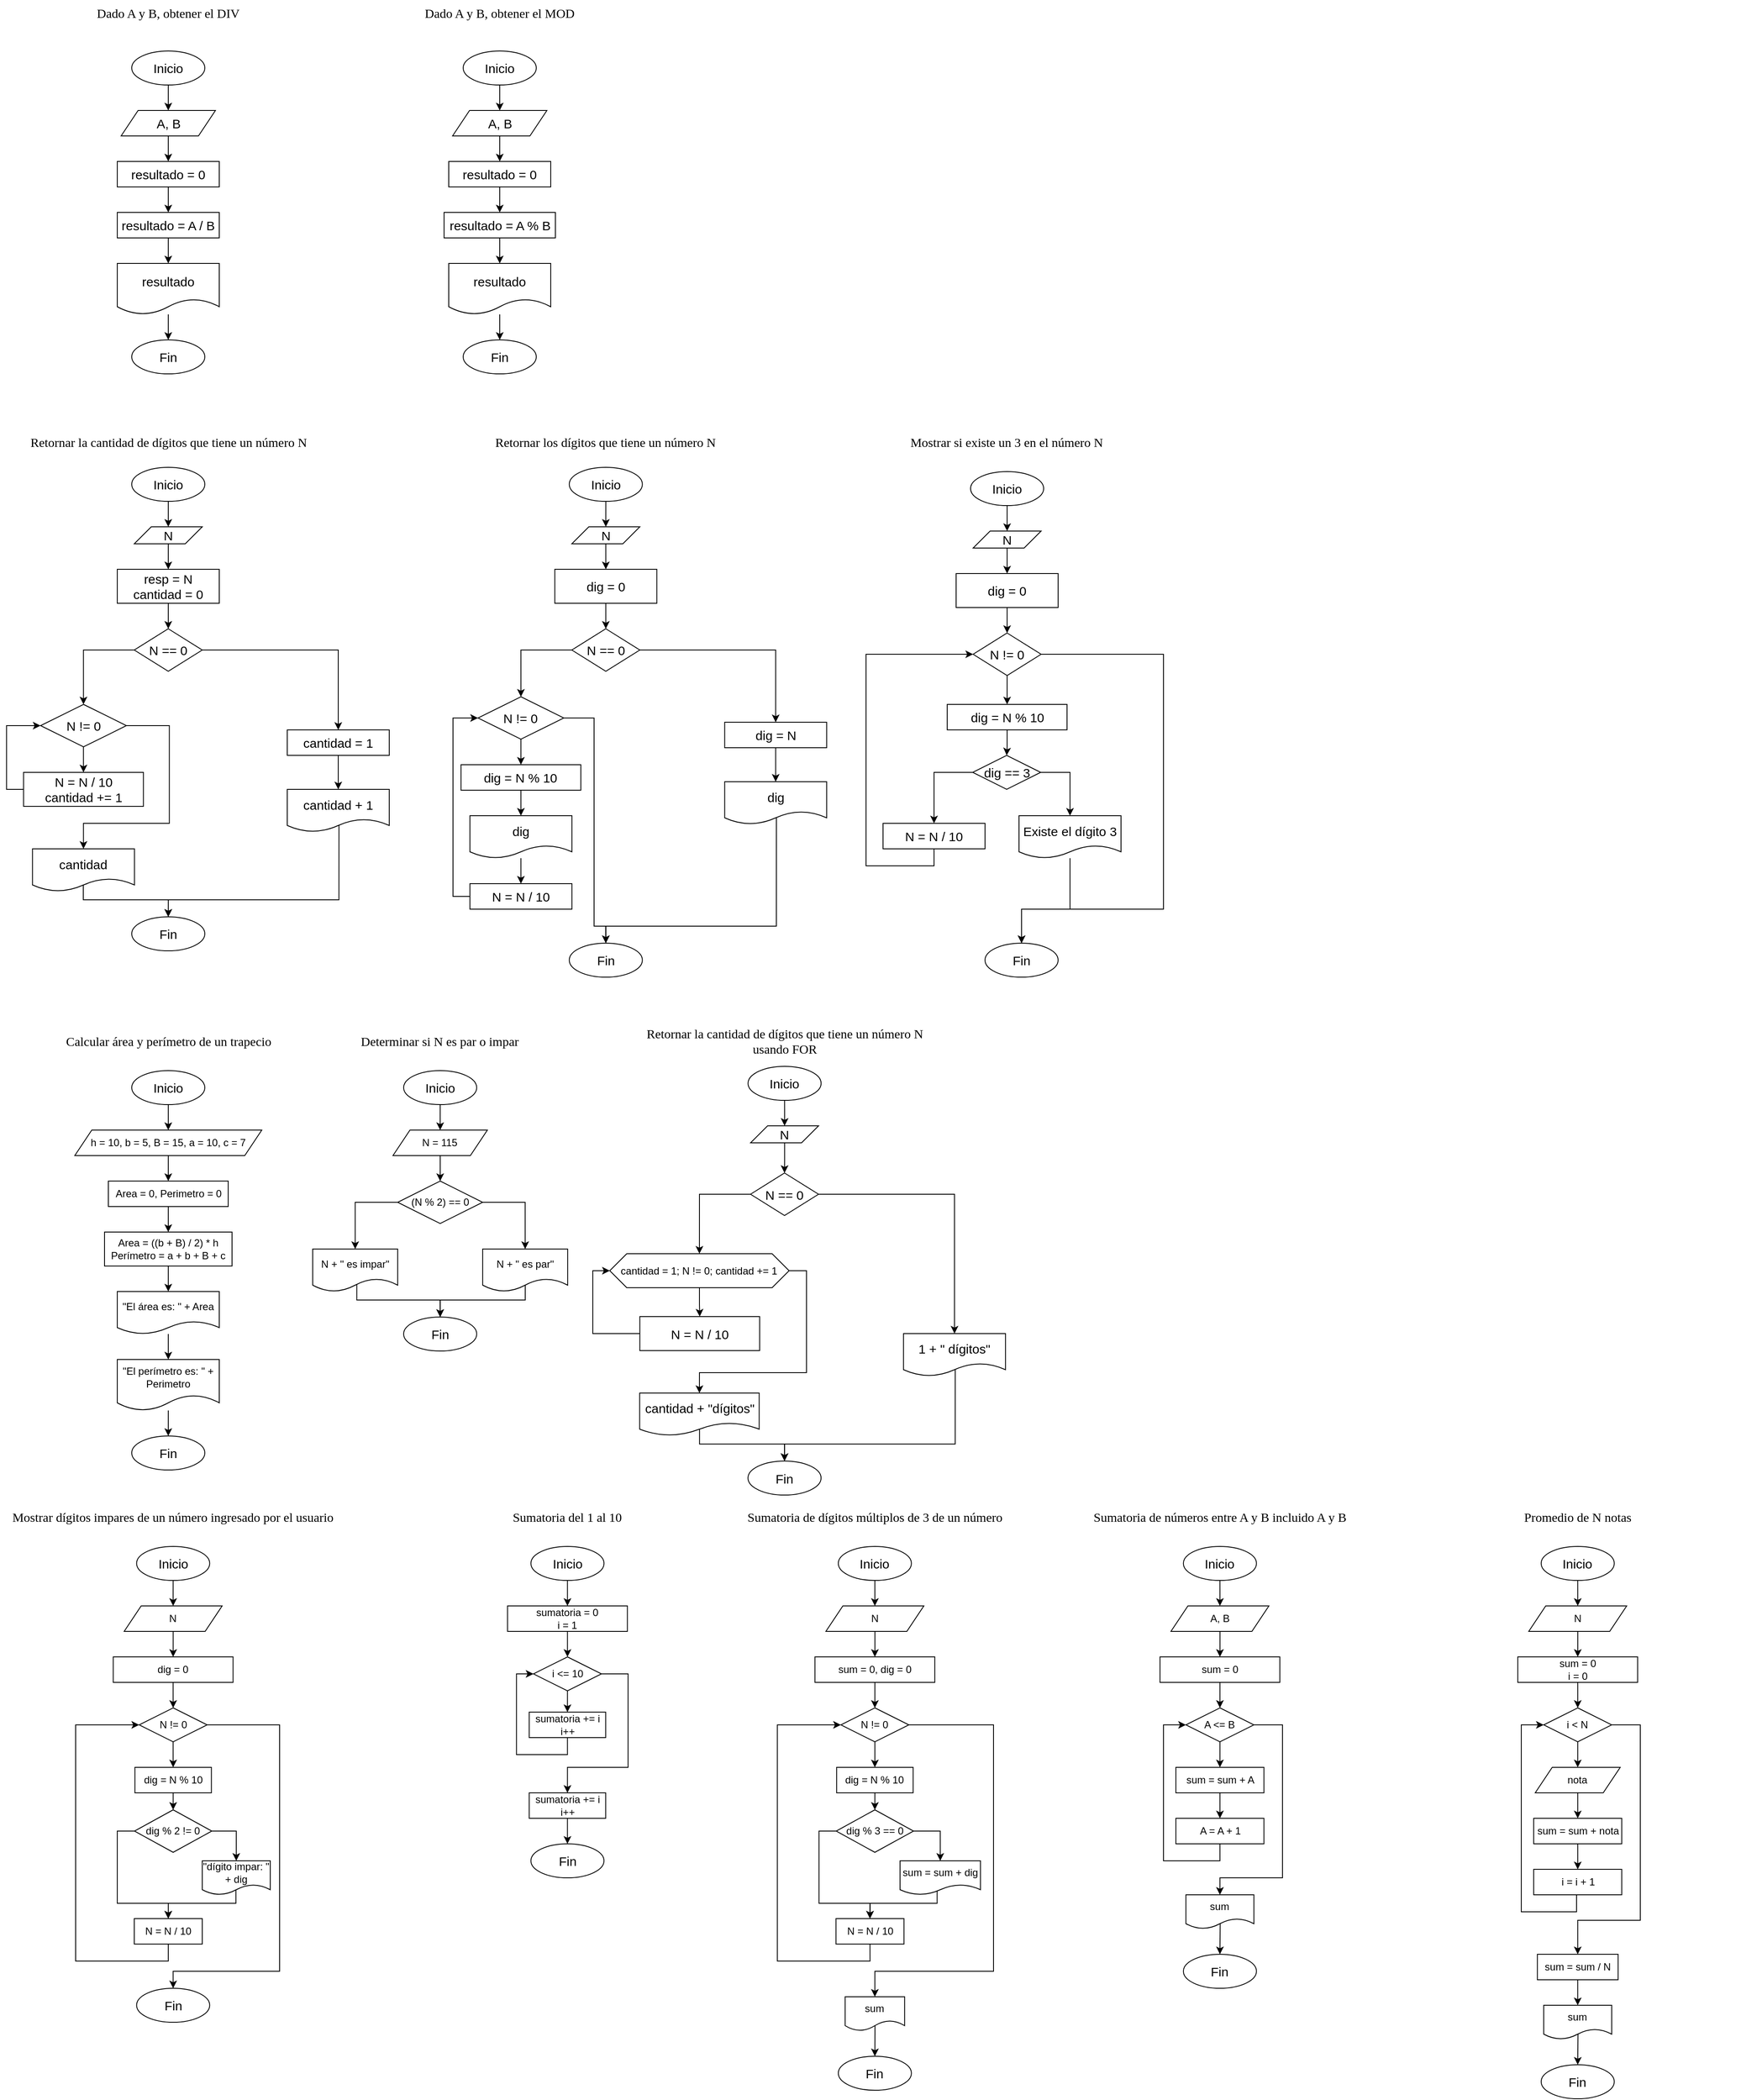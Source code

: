 <mxfile version="20.8.16" type="device"><diagram name="Página-1" id="uD408rvmGwpQXw0aSJ4G"><mxGraphModel dx="576" dy="344" grid="1" gridSize="10" guides="1" tooltips="1" connect="1" arrows="1" fold="1" page="1" pageScale="1" pageWidth="827" pageHeight="1169" math="0" shadow="0"><root><mxCell id="0"/><mxCell id="1" parent="0"/><mxCell id="5Xjq8jHOqUXC_461pEGS-1" value="&lt;font face=&quot;Garamond&quot; style=&quot;font-size: 15px;&quot;&gt;Dado A y B, obtener el DIV&lt;/font&gt;" style="text;html=1;strokeColor=none;fillColor=none;align=center;verticalAlign=middle;whiteSpace=wrap;rounded=0;" parent="1" vertex="1"><mxGeometry x="89" y="50" width="260" height="30" as="geometry"/></mxCell><mxCell id="5Xjq8jHOqUXC_461pEGS-2" value="&lt;font face=&quot;Garamond&quot; style=&quot;font-size: 15px;&quot;&gt;Dado A y B, obtener el MOD&lt;/font&gt;" style="text;html=1;strokeColor=none;fillColor=none;align=center;verticalAlign=middle;whiteSpace=wrap;rounded=0;" parent="1" vertex="1"><mxGeometry x="479" y="50" width="260" height="30" as="geometry"/></mxCell><mxCell id="5Xjq8jHOqUXC_461pEGS-12" style="edgeStyle=orthogonalEdgeStyle;rounded=0;orthogonalLoop=1;jettySize=auto;html=1;entryX=0.5;entryY=0;entryDx=0;entryDy=0;fontFamily=Helvetica;fontSize=15;" parent="1" source="5Xjq8jHOqUXC_461pEGS-3" target="5Xjq8jHOqUXC_461pEGS-4" edge="1"><mxGeometry relative="1" as="geometry"/></mxCell><mxCell id="5Xjq8jHOqUXC_461pEGS-3" value="&lt;font face=&quot;Helvetica&quot;&gt;Inicio&lt;/font&gt;" style="ellipse;whiteSpace=wrap;html=1;fontFamily=Garamond;fontSize=15;" parent="1" vertex="1"><mxGeometry x="176" y="110" width="86" height="40" as="geometry"/></mxCell><mxCell id="5Xjq8jHOqUXC_461pEGS-13" style="edgeStyle=orthogonalEdgeStyle;rounded=0;orthogonalLoop=1;jettySize=auto;html=1;entryX=0.5;entryY=0;entryDx=0;entryDy=0;fontFamily=Helvetica;fontSize=15;" parent="1" source="5Xjq8jHOqUXC_461pEGS-4" target="5Xjq8jHOqUXC_461pEGS-5" edge="1"><mxGeometry relative="1" as="geometry"/></mxCell><mxCell id="5Xjq8jHOqUXC_461pEGS-4" value="A, B" style="shape=parallelogram;perimeter=parallelogramPerimeter;whiteSpace=wrap;html=1;fixedSize=1;fontFamily=Helvetica;fontSize=15;" parent="1" vertex="1"><mxGeometry x="163.5" y="180" width="111" height="30" as="geometry"/></mxCell><mxCell id="5Xjq8jHOqUXC_461pEGS-14" style="edgeStyle=orthogonalEdgeStyle;rounded=0;orthogonalLoop=1;jettySize=auto;html=1;entryX=0.5;entryY=0;entryDx=0;entryDy=0;fontFamily=Helvetica;fontSize=15;" parent="1" source="5Xjq8jHOqUXC_461pEGS-5" target="5Xjq8jHOqUXC_461pEGS-6" edge="1"><mxGeometry relative="1" as="geometry"/></mxCell><mxCell id="5Xjq8jHOqUXC_461pEGS-5" value="resultado = 0" style="rounded=0;whiteSpace=wrap;html=1;fontFamily=Helvetica;fontSize=15;" parent="1" vertex="1"><mxGeometry x="159" y="240" width="120" height="30" as="geometry"/></mxCell><mxCell id="5Xjq8jHOqUXC_461pEGS-15" style="edgeStyle=orthogonalEdgeStyle;rounded=0;orthogonalLoop=1;jettySize=auto;html=1;entryX=0.5;entryY=0;entryDx=0;entryDy=0;fontFamily=Helvetica;fontSize=15;" parent="1" source="5Xjq8jHOqUXC_461pEGS-6" target="5Xjq8jHOqUXC_461pEGS-8" edge="1"><mxGeometry relative="1" as="geometry"/></mxCell><mxCell id="5Xjq8jHOqUXC_461pEGS-6" value="resultado = A / B" style="rounded=0;whiteSpace=wrap;html=1;fontFamily=Helvetica;fontSize=15;" parent="1" vertex="1"><mxGeometry x="159" y="300" width="120" height="30" as="geometry"/></mxCell><mxCell id="5Xjq8jHOqUXC_461pEGS-16" style="edgeStyle=orthogonalEdgeStyle;rounded=0;orthogonalLoop=1;jettySize=auto;html=1;entryX=0.5;entryY=0;entryDx=0;entryDy=0;fontFamily=Helvetica;fontSize=15;" parent="1" source="5Xjq8jHOqUXC_461pEGS-8" target="5Xjq8jHOqUXC_461pEGS-10" edge="1"><mxGeometry relative="1" as="geometry"/></mxCell><mxCell id="5Xjq8jHOqUXC_461pEGS-8" value="resultado" style="shape=document;whiteSpace=wrap;html=1;boundedLbl=1;fontFamily=Helvetica;fontSize=15;" parent="1" vertex="1"><mxGeometry x="159" y="360" width="120" height="60" as="geometry"/></mxCell><mxCell id="5Xjq8jHOqUXC_461pEGS-10" value="&lt;font face=&quot;Helvetica&quot;&gt;Fin&lt;/font&gt;" style="ellipse;whiteSpace=wrap;html=1;fontFamily=Garamond;fontSize=15;" parent="1" vertex="1"><mxGeometry x="176" y="450" width="86" height="40" as="geometry"/></mxCell><mxCell id="5Xjq8jHOqUXC_461pEGS-17" style="edgeStyle=orthogonalEdgeStyle;rounded=0;orthogonalLoop=1;jettySize=auto;html=1;entryX=0.5;entryY=0;entryDx=0;entryDy=0;fontFamily=Helvetica;fontSize=15;" parent="1" source="5Xjq8jHOqUXC_461pEGS-18" target="5Xjq8jHOqUXC_461pEGS-20" edge="1"><mxGeometry relative="1" as="geometry"/></mxCell><mxCell id="5Xjq8jHOqUXC_461pEGS-18" value="&lt;font face=&quot;Helvetica&quot;&gt;Inicio&lt;/font&gt;" style="ellipse;whiteSpace=wrap;html=1;fontFamily=Garamond;fontSize=15;" parent="1" vertex="1"><mxGeometry x="566" y="110" width="86" height="40" as="geometry"/></mxCell><mxCell id="5Xjq8jHOqUXC_461pEGS-19" style="edgeStyle=orthogonalEdgeStyle;rounded=0;orthogonalLoop=1;jettySize=auto;html=1;entryX=0.5;entryY=0;entryDx=0;entryDy=0;fontFamily=Helvetica;fontSize=15;" parent="1" source="5Xjq8jHOqUXC_461pEGS-20" target="5Xjq8jHOqUXC_461pEGS-22" edge="1"><mxGeometry relative="1" as="geometry"/></mxCell><mxCell id="5Xjq8jHOqUXC_461pEGS-20" value="A, B" style="shape=parallelogram;perimeter=parallelogramPerimeter;whiteSpace=wrap;html=1;fixedSize=1;fontFamily=Helvetica;fontSize=15;" parent="1" vertex="1"><mxGeometry x="553.5" y="180" width="111" height="30" as="geometry"/></mxCell><mxCell id="5Xjq8jHOqUXC_461pEGS-21" style="edgeStyle=orthogonalEdgeStyle;rounded=0;orthogonalLoop=1;jettySize=auto;html=1;entryX=0.5;entryY=0;entryDx=0;entryDy=0;fontFamily=Helvetica;fontSize=15;" parent="1" source="5Xjq8jHOqUXC_461pEGS-22" target="5Xjq8jHOqUXC_461pEGS-24" edge="1"><mxGeometry relative="1" as="geometry"/></mxCell><mxCell id="5Xjq8jHOqUXC_461pEGS-22" value="resultado = 0" style="rounded=0;whiteSpace=wrap;html=1;fontFamily=Helvetica;fontSize=15;" parent="1" vertex="1"><mxGeometry x="549" y="240" width="120" height="30" as="geometry"/></mxCell><mxCell id="5Xjq8jHOqUXC_461pEGS-23" style="edgeStyle=orthogonalEdgeStyle;rounded=0;orthogonalLoop=1;jettySize=auto;html=1;entryX=0.5;entryY=0;entryDx=0;entryDy=0;fontFamily=Helvetica;fontSize=15;" parent="1" source="5Xjq8jHOqUXC_461pEGS-24" target="5Xjq8jHOqUXC_461pEGS-26" edge="1"><mxGeometry relative="1" as="geometry"/></mxCell><mxCell id="5Xjq8jHOqUXC_461pEGS-24" value="resultado = A % B" style="rounded=0;whiteSpace=wrap;html=1;fontFamily=Helvetica;fontSize=15;" parent="1" vertex="1"><mxGeometry x="543.5" y="300" width="131" height="30" as="geometry"/></mxCell><mxCell id="5Xjq8jHOqUXC_461pEGS-25" style="edgeStyle=orthogonalEdgeStyle;rounded=0;orthogonalLoop=1;jettySize=auto;html=1;entryX=0.5;entryY=0;entryDx=0;entryDy=0;fontFamily=Helvetica;fontSize=15;" parent="1" source="5Xjq8jHOqUXC_461pEGS-26" target="5Xjq8jHOqUXC_461pEGS-27" edge="1"><mxGeometry relative="1" as="geometry"/></mxCell><mxCell id="5Xjq8jHOqUXC_461pEGS-26" value="resultado" style="shape=document;whiteSpace=wrap;html=1;boundedLbl=1;fontFamily=Helvetica;fontSize=15;" parent="1" vertex="1"><mxGeometry x="549" y="360" width="120" height="60" as="geometry"/></mxCell><mxCell id="5Xjq8jHOqUXC_461pEGS-27" value="&lt;font face=&quot;Helvetica&quot;&gt;Fin&lt;/font&gt;" style="ellipse;whiteSpace=wrap;html=1;fontFamily=Garamond;fontSize=15;" parent="1" vertex="1"><mxGeometry x="566" y="450" width="86" height="40" as="geometry"/></mxCell><mxCell id="5Xjq8jHOqUXC_461pEGS-28" value="&lt;font face=&quot;Garamond&quot; style=&quot;font-size: 15px;&quot;&gt;Retornar la cantidad de dígitos que tiene un número N&lt;/font&gt;" style="text;html=1;strokeColor=none;fillColor=none;align=center;verticalAlign=middle;whiteSpace=wrap;rounded=0;" parent="1" vertex="1"><mxGeometry x="53.5" y="555" width="331" height="30" as="geometry"/></mxCell><mxCell id="5Xjq8jHOqUXC_461pEGS-37" style="edgeStyle=orthogonalEdgeStyle;rounded=0;orthogonalLoop=1;jettySize=auto;html=1;entryX=0.5;entryY=0;entryDx=0;entryDy=0;fontFamily=Helvetica;fontSize=15;" parent="1" source="5Xjq8jHOqUXC_461pEGS-29" target="5Xjq8jHOqUXC_461pEGS-31" edge="1"><mxGeometry relative="1" as="geometry"/></mxCell><mxCell id="5Xjq8jHOqUXC_461pEGS-29" value="&lt;font face=&quot;Helvetica&quot;&gt;Inicio&lt;/font&gt;" style="ellipse;whiteSpace=wrap;html=1;fontFamily=Garamond;fontSize=15;" parent="1" vertex="1"><mxGeometry x="176" y="600" width="86" height="40" as="geometry"/></mxCell><mxCell id="5Xjq8jHOqUXC_461pEGS-30" value="&lt;font face=&quot;Helvetica&quot;&gt;Fin&lt;/font&gt;" style="ellipse;whiteSpace=wrap;html=1;fontFamily=Garamond;fontSize=15;" parent="1" vertex="1"><mxGeometry x="176" y="1129" width="86" height="40" as="geometry"/></mxCell><mxCell id="5Xjq8jHOqUXC_461pEGS-38" style="edgeStyle=orthogonalEdgeStyle;rounded=0;orthogonalLoop=1;jettySize=auto;html=1;entryX=0.5;entryY=0;entryDx=0;entryDy=0;fontFamily=Helvetica;fontSize=15;" parent="1" source="5Xjq8jHOqUXC_461pEGS-31" target="5Xjq8jHOqUXC_461pEGS-33" edge="1"><mxGeometry relative="1" as="geometry"/></mxCell><mxCell id="5Xjq8jHOqUXC_461pEGS-31" value="N" style="shape=parallelogram;perimeter=parallelogramPerimeter;whiteSpace=wrap;html=1;fixedSize=1;fontFamily=Helvetica;fontSize=15;" parent="1" vertex="1"><mxGeometry x="179" y="670" width="80" height="20" as="geometry"/></mxCell><mxCell id="5Xjq8jHOqUXC_461pEGS-40" style="edgeStyle=orthogonalEdgeStyle;rounded=0;orthogonalLoop=1;jettySize=auto;html=1;entryX=0.5;entryY=0;entryDx=0;entryDy=0;fontFamily=Helvetica;fontSize=15;" parent="1" source="5Xjq8jHOqUXC_461pEGS-32" target="5Xjq8jHOqUXC_461pEGS-34" edge="1"><mxGeometry relative="1" as="geometry"/></mxCell><mxCell id="5Xjq8jHOqUXC_461pEGS-42" style="edgeStyle=orthogonalEdgeStyle;rounded=0;orthogonalLoop=1;jettySize=auto;html=1;fontFamily=Helvetica;fontSize=15;entryX=0.5;entryY=0;entryDx=0;entryDy=0;exitX=1;exitY=0.5;exitDx=0;exitDy=0;" parent="1" source="5Xjq8jHOqUXC_461pEGS-32" target="5Xjq8jHOqUXC_461pEGS-41" edge="1"><mxGeometry relative="1" as="geometry"><mxPoint x="250.23" y="999" as="targetPoint"/><Array as="points"><mxPoint x="220.23" y="904"/><mxPoint x="220.23" y="1019"/><mxPoint x="119.23" y="1019"/></Array></mxGeometry></mxCell><mxCell id="5Xjq8jHOqUXC_461pEGS-32" value="N != 0" style="rhombus;whiteSpace=wrap;html=1;fontFamily=Helvetica;fontSize=15;" parent="1" vertex="1"><mxGeometry x="68.73" y="879" width="101" height="50" as="geometry"/></mxCell><mxCell id="5Xjq8jHOqUXC_461pEGS-44" style="edgeStyle=orthogonalEdgeStyle;rounded=0;orthogonalLoop=1;jettySize=auto;html=1;entryX=0.5;entryY=0;entryDx=0;entryDy=0;fontFamily=Helvetica;fontSize=15;" parent="1" source="5Xjq8jHOqUXC_461pEGS-33" target="5Xjq8jHOqUXC_461pEGS-43" edge="1"><mxGeometry relative="1" as="geometry"/></mxCell><mxCell id="5Xjq8jHOqUXC_461pEGS-33" value="resp = N&lt;br&gt;cantidad = 0" style="rounded=0;whiteSpace=wrap;html=1;fontFamily=Helvetica;fontSize=15;" parent="1" vertex="1"><mxGeometry x="159" y="720" width="120" height="40" as="geometry"/></mxCell><mxCell id="5Xjq8jHOqUXC_461pEGS-36" style="edgeStyle=orthogonalEdgeStyle;rounded=0;orthogonalLoop=1;jettySize=auto;html=1;entryX=0;entryY=0.5;entryDx=0;entryDy=0;fontFamily=Helvetica;fontSize=15;exitX=0;exitY=0.5;exitDx=0;exitDy=0;" parent="1" source="5Xjq8jHOqUXC_461pEGS-34" target="5Xjq8jHOqUXC_461pEGS-32" edge="1"><mxGeometry relative="1" as="geometry"/></mxCell><mxCell id="5Xjq8jHOqUXC_461pEGS-34" value="N = N / 10&lt;br&gt;cantidad += 1" style="rounded=0;whiteSpace=wrap;html=1;fontFamily=Helvetica;fontSize=15;" parent="1" vertex="1"><mxGeometry x="48.73" y="959" width="141" height="40" as="geometry"/></mxCell><mxCell id="5Xjq8jHOqUXC_461pEGS-48" style="edgeStyle=orthogonalEdgeStyle;rounded=0;orthogonalLoop=1;jettySize=auto;html=1;entryX=0.5;entryY=0;entryDx=0;entryDy=0;fontFamily=Helvetica;fontSize=15;exitX=0.533;exitY=0.825;exitDx=0;exitDy=0;exitPerimeter=0;" parent="1" source="5Xjq8jHOqUXC_461pEGS-41" target="5Xjq8jHOqUXC_461pEGS-30" edge="1"><mxGeometry relative="1" as="geometry"><Array as="points"><mxPoint x="119" y="1109"/><mxPoint x="219" y="1109"/></Array></mxGeometry></mxCell><mxCell id="5Xjq8jHOqUXC_461pEGS-41" value="cantidad" style="shape=document;whiteSpace=wrap;html=1;boundedLbl=1;fontFamily=Helvetica;fontSize=15;" parent="1" vertex="1"><mxGeometry x="59.23" y="1049" width="120" height="50" as="geometry"/></mxCell><mxCell id="5Xjq8jHOqUXC_461pEGS-51" style="edgeStyle=orthogonalEdgeStyle;rounded=0;orthogonalLoop=1;jettySize=auto;html=1;entryX=0.5;entryY=0;entryDx=0;entryDy=0;fontFamily=Helvetica;fontSize=15;" parent="1" source="5Xjq8jHOqUXC_461pEGS-43" target="5Xjq8jHOqUXC_461pEGS-50" edge="1"><mxGeometry relative="1" as="geometry"/></mxCell><mxCell id="5Xjq8jHOqUXC_461pEGS-99" style="edgeStyle=orthogonalEdgeStyle;rounded=0;orthogonalLoop=1;jettySize=auto;html=1;entryX=0.5;entryY=0;entryDx=0;entryDy=0;fontFamily=Helvetica;fontSize=15;" parent="1" source="5Xjq8jHOqUXC_461pEGS-43" target="5Xjq8jHOqUXC_461pEGS-32" edge="1"><mxGeometry relative="1" as="geometry"/></mxCell><mxCell id="5Xjq8jHOqUXC_461pEGS-43" value="N == 0" style="rhombus;whiteSpace=wrap;html=1;fontFamily=Helvetica;fontSize=15;" parent="1" vertex="1"><mxGeometry x="179" y="790" width="80" height="50" as="geometry"/></mxCell><mxCell id="5Xjq8jHOqUXC_461pEGS-49" style="edgeStyle=orthogonalEdgeStyle;rounded=0;orthogonalLoop=1;jettySize=auto;html=1;entryX=0.5;entryY=0;entryDx=0;entryDy=0;fontFamily=Helvetica;fontSize=15;exitX=0.507;exitY=0.846;exitDx=0;exitDy=0;exitPerimeter=0;" parent="1" source="5Xjq8jHOqUXC_461pEGS-46" target="5Xjq8jHOqUXC_461pEGS-30" edge="1"><mxGeometry relative="1" as="geometry"><Array as="points"><mxPoint x="420" y="1109"/><mxPoint x="219" y="1109"/></Array></mxGeometry></mxCell><mxCell id="5Xjq8jHOqUXC_461pEGS-46" value="cantidad + 1" style="shape=document;whiteSpace=wrap;html=1;boundedLbl=1;fontFamily=Helvetica;fontSize=15;" parent="1" vertex="1"><mxGeometry x="359" y="979" width="120" height="50" as="geometry"/></mxCell><mxCell id="5Xjq8jHOqUXC_461pEGS-52" style="edgeStyle=orthogonalEdgeStyle;rounded=0;orthogonalLoop=1;jettySize=auto;html=1;entryX=0.5;entryY=0;entryDx=0;entryDy=0;fontFamily=Helvetica;fontSize=15;" parent="1" source="5Xjq8jHOqUXC_461pEGS-50" target="5Xjq8jHOqUXC_461pEGS-46" edge="1"><mxGeometry relative="1" as="geometry"/></mxCell><mxCell id="5Xjq8jHOqUXC_461pEGS-50" value="cantidad = 1" style="rounded=0;whiteSpace=wrap;html=1;fontFamily=Helvetica;fontSize=15;" parent="1" vertex="1"><mxGeometry x="359" y="909" width="120" height="30" as="geometry"/></mxCell><mxCell id="5Xjq8jHOqUXC_461pEGS-66" value="&lt;font face=&quot;Garamond&quot; style=&quot;font-size: 15px;&quot;&gt;Retornar los dígitos que tiene un número N&lt;/font&gt;" style="text;html=1;strokeColor=none;fillColor=none;align=center;verticalAlign=middle;whiteSpace=wrap;rounded=0;" parent="1" vertex="1"><mxGeometry x="568.33" y="555" width="331" height="30" as="geometry"/></mxCell><mxCell id="5Xjq8jHOqUXC_461pEGS-67" style="edgeStyle=orthogonalEdgeStyle;rounded=0;orthogonalLoop=1;jettySize=auto;html=1;entryX=0.5;entryY=0;entryDx=0;entryDy=0;fontFamily=Helvetica;fontSize=15;" parent="1" source="5Xjq8jHOqUXC_461pEGS-68" target="5Xjq8jHOqUXC_461pEGS-71" edge="1"><mxGeometry relative="1" as="geometry"/></mxCell><mxCell id="5Xjq8jHOqUXC_461pEGS-68" value="&lt;font face=&quot;Helvetica&quot;&gt;Inicio&lt;/font&gt;" style="ellipse;whiteSpace=wrap;html=1;fontFamily=Garamond;fontSize=15;" parent="1" vertex="1"><mxGeometry x="690.83" y="600" width="86" height="40" as="geometry"/></mxCell><mxCell id="5Xjq8jHOqUXC_461pEGS-69" value="&lt;font face=&quot;Helvetica&quot;&gt;Fin&lt;/font&gt;" style="ellipse;whiteSpace=wrap;html=1;fontFamily=Garamond;fontSize=15;" parent="1" vertex="1"><mxGeometry x="690.83" y="1160" width="86" height="40" as="geometry"/></mxCell><mxCell id="5Xjq8jHOqUXC_461pEGS-70" style="edgeStyle=orthogonalEdgeStyle;rounded=0;orthogonalLoop=1;jettySize=auto;html=1;entryX=0.5;entryY=0;entryDx=0;entryDy=0;fontFamily=Helvetica;fontSize=15;" parent="1" source="5Xjq8jHOqUXC_461pEGS-71" target="5Xjq8jHOqUXC_461pEGS-76" edge="1"><mxGeometry relative="1" as="geometry"/></mxCell><mxCell id="5Xjq8jHOqUXC_461pEGS-71" value="N" style="shape=parallelogram;perimeter=parallelogramPerimeter;whiteSpace=wrap;html=1;fixedSize=1;fontFamily=Helvetica;fontSize=15;" parent="1" vertex="1"><mxGeometry x="693.83" y="670" width="80" height="20" as="geometry"/></mxCell><mxCell id="5Xjq8jHOqUXC_461pEGS-72" style="edgeStyle=orthogonalEdgeStyle;rounded=0;orthogonalLoop=1;jettySize=auto;html=1;entryX=0.5;entryY=0;entryDx=0;entryDy=0;fontFamily=Helvetica;fontSize=15;" parent="1" source="5Xjq8jHOqUXC_461pEGS-74" target="5Xjq8jHOqUXC_461pEGS-78" edge="1"><mxGeometry relative="1" as="geometry"/></mxCell><mxCell id="5Xjq8jHOqUXC_461pEGS-101" style="edgeStyle=orthogonalEdgeStyle;rounded=0;orthogonalLoop=1;jettySize=auto;html=1;entryX=0.5;entryY=0;entryDx=0;entryDy=0;fontFamily=Helvetica;fontSize=15;" parent="1" source="5Xjq8jHOqUXC_461pEGS-74" target="5Xjq8jHOqUXC_461pEGS-69" edge="1"><mxGeometry relative="1" as="geometry"><Array as="points"><mxPoint x="720" y="895"/><mxPoint x="720" y="1140"/><mxPoint x="734" y="1140"/></Array></mxGeometry></mxCell><mxCell id="5Xjq8jHOqUXC_461pEGS-74" value="N != 0" style="rhombus;whiteSpace=wrap;html=1;fontFamily=Helvetica;fontSize=15;" parent="1" vertex="1"><mxGeometry x="583.42" y="870" width="101" height="50" as="geometry"/></mxCell><mxCell id="5Xjq8jHOqUXC_461pEGS-75" style="edgeStyle=orthogonalEdgeStyle;rounded=0;orthogonalLoop=1;jettySize=auto;html=1;entryX=0.5;entryY=0;entryDx=0;entryDy=0;fontFamily=Helvetica;fontSize=15;" parent="1" source="5Xjq8jHOqUXC_461pEGS-76" target="5Xjq8jHOqUXC_461pEGS-83" edge="1"><mxGeometry relative="1" as="geometry"/></mxCell><mxCell id="5Xjq8jHOqUXC_461pEGS-76" value="dig = 0" style="rounded=0;whiteSpace=wrap;html=1;fontFamily=Helvetica;fontSize=15;" parent="1" vertex="1"><mxGeometry x="673.83" y="720" width="120" height="40" as="geometry"/></mxCell><mxCell id="5Xjq8jHOqUXC_461pEGS-96" style="edgeStyle=orthogonalEdgeStyle;rounded=0;orthogonalLoop=1;jettySize=auto;html=1;entryX=0.5;entryY=0;entryDx=0;entryDy=0;fontFamily=Helvetica;fontSize=15;" parent="1" source="5Xjq8jHOqUXC_461pEGS-78" target="5Xjq8jHOqUXC_461pEGS-93" edge="1"><mxGeometry relative="1" as="geometry"/></mxCell><mxCell id="5Xjq8jHOqUXC_461pEGS-78" value="dig = N % 10" style="rounded=0;whiteSpace=wrap;html=1;fontFamily=Helvetica;fontSize=15;" parent="1" vertex="1"><mxGeometry x="563.42" y="950" width="141" height="30" as="geometry"/></mxCell><mxCell id="5Xjq8jHOqUXC_461pEGS-81" style="edgeStyle=orthogonalEdgeStyle;rounded=0;orthogonalLoop=1;jettySize=auto;html=1;entryX=0.5;entryY=0;entryDx=0;entryDy=0;fontFamily=Helvetica;fontSize=15;" parent="1" source="5Xjq8jHOqUXC_461pEGS-83" target="5Xjq8jHOqUXC_461pEGS-87" edge="1"><mxGeometry relative="1" as="geometry"/></mxCell><mxCell id="5Xjq8jHOqUXC_461pEGS-100" style="edgeStyle=orthogonalEdgeStyle;rounded=0;orthogonalLoop=1;jettySize=auto;html=1;entryX=0.5;entryY=0;entryDx=0;entryDy=0;fontFamily=Helvetica;fontSize=15;" parent="1" source="5Xjq8jHOqUXC_461pEGS-83" target="5Xjq8jHOqUXC_461pEGS-74" edge="1"><mxGeometry relative="1" as="geometry"/></mxCell><mxCell id="5Xjq8jHOqUXC_461pEGS-83" value="N == 0" style="rhombus;whiteSpace=wrap;html=1;fontFamily=Helvetica;fontSize=15;" parent="1" vertex="1"><mxGeometry x="693.83" y="790" width="80" height="50" as="geometry"/></mxCell><mxCell id="5Xjq8jHOqUXC_461pEGS-84" style="edgeStyle=orthogonalEdgeStyle;rounded=0;orthogonalLoop=1;jettySize=auto;html=1;entryX=0.5;entryY=0;entryDx=0;entryDy=0;fontFamily=Helvetica;fontSize=15;exitX=0.507;exitY=0.846;exitDx=0;exitDy=0;exitPerimeter=0;" parent="1" source="5Xjq8jHOqUXC_461pEGS-85" target="5Xjq8jHOqUXC_461pEGS-69" edge="1"><mxGeometry relative="1" as="geometry"><Array as="points"><mxPoint x="935" y="1140"/><mxPoint x="734" y="1140"/></Array></mxGeometry></mxCell><mxCell id="5Xjq8jHOqUXC_461pEGS-85" value="dig" style="shape=document;whiteSpace=wrap;html=1;boundedLbl=1;fontFamily=Helvetica;fontSize=15;" parent="1" vertex="1"><mxGeometry x="873.69" y="970" width="120" height="50" as="geometry"/></mxCell><mxCell id="5Xjq8jHOqUXC_461pEGS-86" style="edgeStyle=orthogonalEdgeStyle;rounded=0;orthogonalLoop=1;jettySize=auto;html=1;entryX=0.5;entryY=0;entryDx=0;entryDy=0;fontFamily=Helvetica;fontSize=15;" parent="1" source="5Xjq8jHOqUXC_461pEGS-87" target="5Xjq8jHOqUXC_461pEGS-85" edge="1"><mxGeometry relative="1" as="geometry"/></mxCell><mxCell id="5Xjq8jHOqUXC_461pEGS-87" value="dig = N" style="rounded=0;whiteSpace=wrap;html=1;fontFamily=Helvetica;fontSize=15;" parent="1" vertex="1"><mxGeometry x="873.69" y="900" width="120" height="30" as="geometry"/></mxCell><mxCell id="5Xjq8jHOqUXC_461pEGS-97" style="edgeStyle=orthogonalEdgeStyle;rounded=0;orthogonalLoop=1;jettySize=auto;html=1;entryX=0.5;entryY=0;entryDx=0;entryDy=0;fontFamily=Helvetica;fontSize=15;" parent="1" source="5Xjq8jHOqUXC_461pEGS-93" target="5Xjq8jHOqUXC_461pEGS-94" edge="1"><mxGeometry relative="1" as="geometry"/></mxCell><mxCell id="5Xjq8jHOqUXC_461pEGS-93" value="dig" style="shape=document;whiteSpace=wrap;html=1;boundedLbl=1;fontFamily=Helvetica;fontSize=15;" parent="1" vertex="1"><mxGeometry x="573.92" y="1010" width="120" height="50" as="geometry"/></mxCell><mxCell id="5Xjq8jHOqUXC_461pEGS-98" style="edgeStyle=orthogonalEdgeStyle;rounded=0;orthogonalLoop=1;jettySize=auto;html=1;entryX=0;entryY=0.5;entryDx=0;entryDy=0;fontFamily=Helvetica;fontSize=15;" parent="1" source="5Xjq8jHOqUXC_461pEGS-94" target="5Xjq8jHOqUXC_461pEGS-74" edge="1"><mxGeometry relative="1" as="geometry"><Array as="points"><mxPoint x="554" y="1105"/><mxPoint x="554" y="895"/></Array></mxGeometry></mxCell><mxCell id="5Xjq8jHOqUXC_461pEGS-94" value="N = N / 10" style="rounded=0;whiteSpace=wrap;html=1;fontFamily=Helvetica;fontSize=15;" parent="1" vertex="1"><mxGeometry x="573.92" y="1090" width="120" height="30" as="geometry"/></mxCell><mxCell id="5Xjq8jHOqUXC_461pEGS-102" style="edgeStyle=orthogonalEdgeStyle;rounded=0;orthogonalLoop=1;jettySize=auto;html=1;entryX=0.5;entryY=0;entryDx=0;entryDy=0;fontFamily=Helvetica;fontSize=15;" parent="1" source="5Xjq8jHOqUXC_461pEGS-103" target="5Xjq8jHOqUXC_461pEGS-105" edge="1"><mxGeometry relative="1" as="geometry"/></mxCell><mxCell id="5Xjq8jHOqUXC_461pEGS-103" value="&lt;font face=&quot;Helvetica&quot;&gt;Inicio&lt;/font&gt;" style="ellipse;whiteSpace=wrap;html=1;fontFamily=Garamond;fontSize=15;" parent="1" vertex="1"><mxGeometry x="1163" y="605" width="86" height="40" as="geometry"/></mxCell><mxCell id="5Xjq8jHOqUXC_461pEGS-104" style="edgeStyle=orthogonalEdgeStyle;rounded=0;orthogonalLoop=1;jettySize=auto;html=1;entryX=0.5;entryY=0;entryDx=0;entryDy=0;fontFamily=Helvetica;fontSize=15;" parent="1" source="5Xjq8jHOqUXC_461pEGS-105" target="5Xjq8jHOqUXC_461pEGS-107" edge="1"><mxGeometry relative="1" as="geometry"/></mxCell><mxCell id="5Xjq8jHOqUXC_461pEGS-105" value="N" style="shape=parallelogram;perimeter=parallelogramPerimeter;whiteSpace=wrap;html=1;fixedSize=1;fontFamily=Helvetica;fontSize=15;" parent="1" vertex="1"><mxGeometry x="1166" y="675" width="80" height="20" as="geometry"/></mxCell><mxCell id="5Xjq8jHOqUXC_461pEGS-106" style="edgeStyle=orthogonalEdgeStyle;rounded=0;orthogonalLoop=1;jettySize=auto;html=1;entryX=0.5;entryY=0;entryDx=0;entryDy=0;fontFamily=Helvetica;fontSize=15;" parent="1" source="5Xjq8jHOqUXC_461pEGS-107" target="5Xjq8jHOqUXC_461pEGS-108" edge="1"><mxGeometry relative="1" as="geometry"/></mxCell><mxCell id="5Xjq8jHOqUXC_461pEGS-107" value="dig = 0" style="rounded=0;whiteSpace=wrap;html=1;fontFamily=Helvetica;fontSize=15;" parent="1" vertex="1"><mxGeometry x="1146" y="725" width="120" height="40" as="geometry"/></mxCell><mxCell id="5Xjq8jHOqUXC_461pEGS-119" style="edgeStyle=orthogonalEdgeStyle;rounded=0;orthogonalLoop=1;jettySize=auto;html=1;entryX=0.5;entryY=0;entryDx=0;entryDy=0;fontFamily=Helvetica;fontSize=15;" parent="1" source="5Xjq8jHOqUXC_461pEGS-108" target="5Xjq8jHOqUXC_461pEGS-112" edge="1"><mxGeometry relative="1" as="geometry"/></mxCell><mxCell id="5Xjq8jHOqUXC_461pEGS-124" style="edgeStyle=orthogonalEdgeStyle;rounded=0;orthogonalLoop=1;jettySize=auto;html=1;exitX=1;exitY=0.5;exitDx=0;exitDy=0;fontFamily=Helvetica;fontSize=15;entryX=0.5;entryY=0;entryDx=0;entryDy=0;" parent="1" source="5Xjq8jHOqUXC_461pEGS-108" target="5Xjq8jHOqUXC_461pEGS-127" edge="1"><mxGeometry relative="1" as="geometry"><mxPoint x="1400" y="1170" as="targetPoint"/><Array as="points"><mxPoint x="1390" y="820"/><mxPoint x="1390" y="1120"/><mxPoint x="1223" y="1120"/></Array></mxGeometry></mxCell><mxCell id="5Xjq8jHOqUXC_461pEGS-108" value="N != 0" style="rhombus;whiteSpace=wrap;html=1;fontFamily=Helvetica;fontSize=15;" parent="1" vertex="1"><mxGeometry x="1166" y="795" width="80" height="50" as="geometry"/></mxCell><mxCell id="5Xjq8jHOqUXC_461pEGS-109" value="&lt;font face=&quot;Garamond&quot; style=&quot;font-size: 15px;&quot;&gt;Mostrar si existe un 3 en el número N&lt;/font&gt;" style="text;html=1;strokeColor=none;fillColor=none;align=center;verticalAlign=middle;whiteSpace=wrap;rounded=0;" parent="1" vertex="1"><mxGeometry x="1040" y="555" width="331" height="30" as="geometry"/></mxCell><mxCell id="5Xjq8jHOqUXC_461pEGS-120" style="edgeStyle=orthogonalEdgeStyle;rounded=0;orthogonalLoop=1;jettySize=auto;html=1;entryX=0.5;entryY=0;entryDx=0;entryDy=0;fontFamily=Helvetica;fontSize=15;" parent="1" source="5Xjq8jHOqUXC_461pEGS-112" target="5Xjq8jHOqUXC_461pEGS-116" edge="1"><mxGeometry relative="1" as="geometry"/></mxCell><mxCell id="5Xjq8jHOqUXC_461pEGS-112" value="dig = N % 10" style="rounded=0;whiteSpace=wrap;html=1;fontFamily=Helvetica;fontSize=15;" parent="1" vertex="1"><mxGeometry x="1135.5" y="879" width="141" height="30" as="geometry"/></mxCell><mxCell id="5Xjq8jHOqUXC_461pEGS-128" style="edgeStyle=orthogonalEdgeStyle;rounded=0;orthogonalLoop=1;jettySize=auto;html=1;entryX=0.5;entryY=0;entryDx=0;entryDy=0;fontFamily=Helvetica;fontSize=15;" parent="1" source="5Xjq8jHOqUXC_461pEGS-114" target="5Xjq8jHOqUXC_461pEGS-127" edge="1"><mxGeometry relative="1" as="geometry"><Array as="points"><mxPoint x="1280" y="1120"/><mxPoint x="1223" y="1120"/></Array></mxGeometry></mxCell><mxCell id="5Xjq8jHOqUXC_461pEGS-114" value="Existe el dígito 3" style="shape=document;whiteSpace=wrap;html=1;boundedLbl=1;fontFamily=Helvetica;fontSize=15;" parent="1" vertex="1"><mxGeometry x="1220" y="1010" width="120" height="50" as="geometry"/></mxCell><mxCell id="5Xjq8jHOqUXC_461pEGS-121" style="edgeStyle=orthogonalEdgeStyle;rounded=0;orthogonalLoop=1;jettySize=auto;html=1;exitX=0.5;exitY=1;exitDx=0;exitDy=0;entryX=0;entryY=0.5;entryDx=0;entryDy=0;fontFamily=Helvetica;fontSize=15;" parent="1" source="5Xjq8jHOqUXC_461pEGS-115" target="5Xjq8jHOqUXC_461pEGS-108" edge="1"><mxGeometry relative="1" as="geometry"><Array as="points"><mxPoint x="1120" y="1069"/><mxPoint x="1040" y="1069"/><mxPoint x="1040" y="820"/></Array></mxGeometry></mxCell><mxCell id="5Xjq8jHOqUXC_461pEGS-115" value="N = N / 10" style="rounded=0;whiteSpace=wrap;html=1;fontFamily=Helvetica;fontSize=15;" parent="1" vertex="1"><mxGeometry x="1060" y="1019" width="120" height="30" as="geometry"/></mxCell><mxCell id="5Xjq8jHOqUXC_461pEGS-117" style="edgeStyle=orthogonalEdgeStyle;rounded=0;orthogonalLoop=1;jettySize=auto;html=1;entryX=0.5;entryY=0;entryDx=0;entryDy=0;fontFamily=Helvetica;fontSize=15;exitX=0;exitY=0.5;exitDx=0;exitDy=0;" parent="1" source="5Xjq8jHOqUXC_461pEGS-116" target="5Xjq8jHOqUXC_461pEGS-115" edge="1"><mxGeometry relative="1" as="geometry"/></mxCell><mxCell id="5Xjq8jHOqUXC_461pEGS-118" style="edgeStyle=orthogonalEdgeStyle;rounded=0;orthogonalLoop=1;jettySize=auto;html=1;exitX=1;exitY=0.5;exitDx=0;exitDy=0;entryX=0.5;entryY=0;entryDx=0;entryDy=0;fontFamily=Helvetica;fontSize=15;" parent="1" source="5Xjq8jHOqUXC_461pEGS-116" target="5Xjq8jHOqUXC_461pEGS-114" edge="1"><mxGeometry relative="1" as="geometry"/></mxCell><mxCell id="5Xjq8jHOqUXC_461pEGS-116" value="dig == 3" style="rhombus;whiteSpace=wrap;html=1;fontFamily=Helvetica;fontSize=15;" parent="1" vertex="1"><mxGeometry x="1165.5" y="939" width="80" height="40" as="geometry"/></mxCell><mxCell id="5Xjq8jHOqUXC_461pEGS-127" value="&lt;font face=&quot;Helvetica&quot;&gt;Fin&lt;/font&gt;" style="ellipse;whiteSpace=wrap;html=1;fontFamily=Garamond;fontSize=15;" parent="1" vertex="1"><mxGeometry x="1180" y="1160" width="86" height="40" as="geometry"/></mxCell><mxCell id="cBgkQ8kryoj65ZpLNb_C-2" value="&lt;font face=&quot;Garamond&quot; style=&quot;font-size: 15px;&quot;&gt;Calcular área y perímetro de un trapecio&lt;/font&gt;" style="text;html=1;strokeColor=none;fillColor=none;align=center;verticalAlign=middle;whiteSpace=wrap;rounded=0;" parent="1" vertex="1"><mxGeometry x="53.5" y="1260" width="331" height="30" as="geometry"/></mxCell><mxCell id="cBgkQ8kryoj65ZpLNb_C-11" style="edgeStyle=orthogonalEdgeStyle;rounded=0;orthogonalLoop=1;jettySize=auto;html=1;entryX=0.5;entryY=0;entryDx=0;entryDy=0;" parent="1" source="cBgkQ8kryoj65ZpLNb_C-3" target="cBgkQ8kryoj65ZpLNb_C-6" edge="1"><mxGeometry relative="1" as="geometry"/></mxCell><mxCell id="cBgkQ8kryoj65ZpLNb_C-3" value="&lt;font face=&quot;Helvetica&quot;&gt;Inicio&lt;/font&gt;" style="ellipse;whiteSpace=wrap;html=1;fontFamily=Garamond;fontSize=15;" parent="1" vertex="1"><mxGeometry x="176" y="1310" width="86" height="40" as="geometry"/></mxCell><mxCell id="cBgkQ8kryoj65ZpLNb_C-13" style="edgeStyle=orthogonalEdgeStyle;rounded=0;orthogonalLoop=1;jettySize=auto;html=1;entryX=0.5;entryY=0;entryDx=0;entryDy=0;" parent="1" source="cBgkQ8kryoj65ZpLNb_C-5" target="cBgkQ8kryoj65ZpLNb_C-7" edge="1"><mxGeometry relative="1" as="geometry"/></mxCell><mxCell id="cBgkQ8kryoj65ZpLNb_C-5" value="Area = 0, Perimetro = 0" style="rounded=0;whiteSpace=wrap;html=1;" parent="1" vertex="1"><mxGeometry x="148.5" y="1440" width="141" height="30" as="geometry"/></mxCell><mxCell id="cBgkQ8kryoj65ZpLNb_C-12" style="edgeStyle=orthogonalEdgeStyle;rounded=0;orthogonalLoop=1;jettySize=auto;html=1;entryX=0.5;entryY=0;entryDx=0;entryDy=0;" parent="1" source="cBgkQ8kryoj65ZpLNb_C-6" target="cBgkQ8kryoj65ZpLNb_C-5" edge="1"><mxGeometry relative="1" as="geometry"/></mxCell><mxCell id="cBgkQ8kryoj65ZpLNb_C-6" value="h = 10, b = 5, B = 15, a = 10, c = 7" style="shape=parallelogram;perimeter=parallelogramPerimeter;whiteSpace=wrap;html=1;fixedSize=1;" parent="1" vertex="1"><mxGeometry x="109" y="1380" width="220" height="30" as="geometry"/></mxCell><mxCell id="cBgkQ8kryoj65ZpLNb_C-14" style="edgeStyle=orthogonalEdgeStyle;rounded=0;orthogonalLoop=1;jettySize=auto;html=1;exitX=0.5;exitY=1;exitDx=0;exitDy=0;entryX=0.5;entryY=0;entryDx=0;entryDy=0;" parent="1" source="cBgkQ8kryoj65ZpLNb_C-7" target="cBgkQ8kryoj65ZpLNb_C-8" edge="1"><mxGeometry relative="1" as="geometry"/></mxCell><mxCell id="cBgkQ8kryoj65ZpLNb_C-7" value="Area = ((b + B) / 2) * h&lt;br&gt;Perímetro = a + b + B + c" style="rounded=0;whiteSpace=wrap;html=1;" parent="1" vertex="1"><mxGeometry x="144" y="1500" width="150" height="40" as="geometry"/></mxCell><mxCell id="cBgkQ8kryoj65ZpLNb_C-15" style="edgeStyle=orthogonalEdgeStyle;rounded=0;orthogonalLoop=1;jettySize=auto;html=1;entryX=0.5;entryY=0;entryDx=0;entryDy=0;" parent="1" source="cBgkQ8kryoj65ZpLNb_C-8" target="cBgkQ8kryoj65ZpLNb_C-9" edge="1"><mxGeometry relative="1" as="geometry"/></mxCell><mxCell id="cBgkQ8kryoj65ZpLNb_C-8" value="&quot;El área es: &quot; + Area" style="shape=document;whiteSpace=wrap;html=1;boundedLbl=1;" parent="1" vertex="1"><mxGeometry x="159" y="1570" width="120" height="50" as="geometry"/></mxCell><mxCell id="cBgkQ8kryoj65ZpLNb_C-16" style="edgeStyle=orthogonalEdgeStyle;rounded=0;orthogonalLoop=1;jettySize=auto;html=1;entryX=0.5;entryY=0;entryDx=0;entryDy=0;" parent="1" source="cBgkQ8kryoj65ZpLNb_C-9" target="cBgkQ8kryoj65ZpLNb_C-10" edge="1"><mxGeometry relative="1" as="geometry"/></mxCell><mxCell id="cBgkQ8kryoj65ZpLNb_C-9" value="&quot;El perímetro es: &quot; + Perimetro" style="shape=document;whiteSpace=wrap;html=1;boundedLbl=1;" parent="1" vertex="1"><mxGeometry x="159" y="1650" width="120" height="60" as="geometry"/></mxCell><mxCell id="cBgkQ8kryoj65ZpLNb_C-10" value="&lt;font face=&quot;Helvetica&quot;&gt;Fin&lt;/font&gt;" style="ellipse;whiteSpace=wrap;html=1;fontFamily=Garamond;fontSize=15;" parent="1" vertex="1"><mxGeometry x="176" y="1740" width="86" height="40" as="geometry"/></mxCell><mxCell id="cBgkQ8kryoj65ZpLNb_C-17" value="&lt;font face=&quot;Garamond&quot; style=&quot;font-size: 15px;&quot;&gt;Determinar si N es par o impar&lt;/font&gt;" style="text;html=1;strokeColor=none;fillColor=none;align=center;verticalAlign=middle;whiteSpace=wrap;rounded=0;" parent="1" vertex="1"><mxGeometry x="373.42" y="1260" width="331" height="30" as="geometry"/></mxCell><mxCell id="cBgkQ8kryoj65ZpLNb_C-26" style="edgeStyle=orthogonalEdgeStyle;rounded=0;orthogonalLoop=1;jettySize=auto;html=1;entryX=0.5;entryY=0;entryDx=0;entryDy=0;" parent="1" source="cBgkQ8kryoj65ZpLNb_C-18" target="cBgkQ8kryoj65ZpLNb_C-20" edge="1"><mxGeometry relative="1" as="geometry"/></mxCell><mxCell id="cBgkQ8kryoj65ZpLNb_C-18" value="&lt;font face=&quot;Helvetica&quot;&gt;Inicio&lt;/font&gt;" style="ellipse;whiteSpace=wrap;html=1;fontFamily=Garamond;fontSize=15;" parent="1" vertex="1"><mxGeometry x="495.92" y="1310" width="86" height="40" as="geometry"/></mxCell><mxCell id="cBgkQ8kryoj65ZpLNb_C-27" style="edgeStyle=orthogonalEdgeStyle;rounded=0;orthogonalLoop=1;jettySize=auto;html=1;entryX=0.5;entryY=0;entryDx=0;entryDy=0;" parent="1" source="cBgkQ8kryoj65ZpLNb_C-20" target="cBgkQ8kryoj65ZpLNb_C-21" edge="1"><mxGeometry relative="1" as="geometry"/></mxCell><mxCell id="cBgkQ8kryoj65ZpLNb_C-20" value="N = 115" style="shape=parallelogram;perimeter=parallelogramPerimeter;whiteSpace=wrap;html=1;fixedSize=1;" parent="1" vertex="1"><mxGeometry x="483.38" y="1380" width="111.08" height="30" as="geometry"/></mxCell><mxCell id="cBgkQ8kryoj65ZpLNb_C-24" style="edgeStyle=orthogonalEdgeStyle;rounded=0;orthogonalLoop=1;jettySize=auto;html=1;entryX=0.5;entryY=0;entryDx=0;entryDy=0;exitX=0;exitY=0.5;exitDx=0;exitDy=0;" parent="1" source="cBgkQ8kryoj65ZpLNb_C-21" target="cBgkQ8kryoj65ZpLNb_C-23" edge="1"><mxGeometry relative="1" as="geometry"/></mxCell><mxCell id="cBgkQ8kryoj65ZpLNb_C-25" style="edgeStyle=orthogonalEdgeStyle;rounded=0;orthogonalLoop=1;jettySize=auto;html=1;exitX=1;exitY=0.5;exitDx=0;exitDy=0;entryX=0.5;entryY=0;entryDx=0;entryDy=0;" parent="1" source="cBgkQ8kryoj65ZpLNb_C-21" target="cBgkQ8kryoj65ZpLNb_C-22" edge="1"><mxGeometry relative="1" as="geometry"/></mxCell><mxCell id="cBgkQ8kryoj65ZpLNb_C-21" value="(N % 2) == 0" style="rhombus;whiteSpace=wrap;html=1;" parent="1" vertex="1"><mxGeometry x="488.92" y="1440" width="100" height="50" as="geometry"/></mxCell><mxCell id="cBgkQ8kryoj65ZpLNb_C-31" style="edgeStyle=orthogonalEdgeStyle;rounded=0;orthogonalLoop=1;jettySize=auto;html=1;entryX=0.5;entryY=0;entryDx=0;entryDy=0;exitX=0.501;exitY=0.833;exitDx=0;exitDy=0;exitPerimeter=0;" parent="1" source="cBgkQ8kryoj65ZpLNb_C-22" target="cBgkQ8kryoj65ZpLNb_C-28" edge="1"><mxGeometry relative="1" as="geometry"><Array as="points"><mxPoint x="639" y="1580"/><mxPoint x="539" y="1580"/></Array></mxGeometry></mxCell><mxCell id="cBgkQ8kryoj65ZpLNb_C-22" value="N + &quot; es par&quot;" style="shape=document;whiteSpace=wrap;html=1;boundedLbl=1;" parent="1" vertex="1"><mxGeometry x="588.92" y="1520" width="100" height="50" as="geometry"/></mxCell><mxCell id="cBgkQ8kryoj65ZpLNb_C-29" style="edgeStyle=orthogonalEdgeStyle;rounded=0;orthogonalLoop=1;jettySize=auto;html=1;entryX=0.5;entryY=0;entryDx=0;entryDy=0;exitX=0.519;exitY=0.82;exitDx=0;exitDy=0;exitPerimeter=0;" parent="1" source="cBgkQ8kryoj65ZpLNb_C-23" target="cBgkQ8kryoj65ZpLNb_C-28" edge="1"><mxGeometry relative="1" as="geometry"><Array as="points"><mxPoint x="441" y="1580"/><mxPoint x="539" y="1580"/></Array></mxGeometry></mxCell><mxCell id="cBgkQ8kryoj65ZpLNb_C-23" value="N + &quot; es impar&quot;" style="shape=document;whiteSpace=wrap;html=1;boundedLbl=1;" parent="1" vertex="1"><mxGeometry x="388.92" y="1520" width="100" height="50" as="geometry"/></mxCell><mxCell id="cBgkQ8kryoj65ZpLNb_C-28" value="&lt;font face=&quot;Helvetica&quot;&gt;Fin&lt;/font&gt;" style="ellipse;whiteSpace=wrap;html=1;fontFamily=Garamond;fontSize=15;" parent="1" vertex="1"><mxGeometry x="495.92" y="1600" width="86" height="40" as="geometry"/></mxCell><mxCell id="cBgkQ8kryoj65ZpLNb_C-34" value="&lt;font face=&quot;Garamond&quot; style=&quot;font-size: 15px;&quot;&gt;Retornar la cantidad de dígitos que tiene un número N usando FOR&lt;/font&gt;" style="text;html=1;strokeColor=none;fillColor=none;align=center;verticalAlign=middle;whiteSpace=wrap;rounded=0;" parent="1" vertex="1"><mxGeometry x="778.66" y="1260" width="331" height="30" as="geometry"/></mxCell><mxCell id="cBgkQ8kryoj65ZpLNb_C-35" style="edgeStyle=orthogonalEdgeStyle;rounded=0;orthogonalLoop=1;jettySize=auto;html=1;entryX=0.5;entryY=0;entryDx=0;entryDy=0;fontFamily=Helvetica;fontSize=15;" parent="1" source="cBgkQ8kryoj65ZpLNb_C-36" target="cBgkQ8kryoj65ZpLNb_C-39" edge="1"><mxGeometry relative="1" as="geometry"/></mxCell><mxCell id="cBgkQ8kryoj65ZpLNb_C-36" value="&lt;font face=&quot;Helvetica&quot;&gt;Inicio&lt;/font&gt;" style="ellipse;whiteSpace=wrap;html=1;fontFamily=Garamond;fontSize=15;" parent="1" vertex="1"><mxGeometry x="901.16" y="1305" width="86" height="40" as="geometry"/></mxCell><mxCell id="cBgkQ8kryoj65ZpLNb_C-37" value="&lt;font face=&quot;Helvetica&quot;&gt;Fin&lt;/font&gt;" style="ellipse;whiteSpace=wrap;html=1;fontFamily=Garamond;fontSize=15;" parent="1" vertex="1"><mxGeometry x="901.1" y="1769.5" width="86" height="40" as="geometry"/></mxCell><mxCell id="cBgkQ8kryoj65ZpLNb_C-38" style="edgeStyle=orthogonalEdgeStyle;rounded=0;orthogonalLoop=1;jettySize=auto;html=1;entryX=0.5;entryY=0;entryDx=0;entryDy=0;fontFamily=Helvetica;fontSize=15;" parent="1" source="cBgkQ8kryoj65ZpLNb_C-39" target="cBgkQ8kryoj65ZpLNb_C-51" edge="1"><mxGeometry relative="1" as="geometry"><mxPoint x="944.16" y="1425" as="targetPoint"/></mxGeometry></mxCell><mxCell id="cBgkQ8kryoj65ZpLNb_C-39" value="N" style="shape=parallelogram;perimeter=parallelogramPerimeter;whiteSpace=wrap;html=1;fixedSize=1;fontFamily=Helvetica;fontSize=15;" parent="1" vertex="1"><mxGeometry x="904.16" y="1375" width="80" height="20" as="geometry"/></mxCell><mxCell id="cBgkQ8kryoj65ZpLNb_C-58" style="edgeStyle=orthogonalEdgeStyle;rounded=0;orthogonalLoop=1;jettySize=auto;html=1;exitX=0;exitY=0.5;exitDx=0;exitDy=0;entryX=0;entryY=0.5;entryDx=0;entryDy=0;" parent="1" source="cBgkQ8kryoj65ZpLNb_C-46" target="cBgkQ8kryoj65ZpLNb_C-56" edge="1"><mxGeometry relative="1" as="geometry"/></mxCell><mxCell id="cBgkQ8kryoj65ZpLNb_C-46" value="N = N / 10" style="rounded=0;whiteSpace=wrap;html=1;fontFamily=Helvetica;fontSize=15;" parent="1" vertex="1"><mxGeometry x="773.83" y="1599.5" width="141" height="40" as="geometry"/></mxCell><mxCell id="cBgkQ8kryoj65ZpLNb_C-47" style="edgeStyle=orthogonalEdgeStyle;rounded=0;orthogonalLoop=1;jettySize=auto;html=1;entryX=0.5;entryY=0;entryDx=0;entryDy=0;fontFamily=Helvetica;fontSize=15;exitX=0.533;exitY=0.825;exitDx=0;exitDy=0;exitPerimeter=0;" parent="1" source="cBgkQ8kryoj65ZpLNb_C-48" target="cBgkQ8kryoj65ZpLNb_C-37" edge="1"><mxGeometry relative="1" as="geometry"><Array as="points"><mxPoint x="844.1" y="1749.5"/><mxPoint x="944.1" y="1749.5"/></Array></mxGeometry></mxCell><mxCell id="cBgkQ8kryoj65ZpLNb_C-48" value="cantidad + &quot;dígitos&quot;" style="shape=document;whiteSpace=wrap;html=1;boundedLbl=1;fontFamily=Helvetica;fontSize=15;" parent="1" vertex="1"><mxGeometry x="773.66" y="1689.5" width="140.61" height="50" as="geometry"/></mxCell><mxCell id="cBgkQ8kryoj65ZpLNb_C-49" style="edgeStyle=orthogonalEdgeStyle;rounded=0;orthogonalLoop=1;jettySize=auto;html=1;entryX=0.5;entryY=0;entryDx=0;entryDy=0;fontFamily=Helvetica;fontSize=15;" parent="1" source="cBgkQ8kryoj65ZpLNb_C-51" target="cBgkQ8kryoj65ZpLNb_C-53" edge="1"><mxGeometry relative="1" as="geometry"><mxPoint x="1144.1" y="1549.5" as="targetPoint"/></mxGeometry></mxCell><mxCell id="cBgkQ8kryoj65ZpLNb_C-50" style="edgeStyle=orthogonalEdgeStyle;rounded=0;orthogonalLoop=1;jettySize=auto;html=1;entryX=0.5;entryY=0;entryDx=0;entryDy=0;fontFamily=Helvetica;fontSize=15;exitX=0;exitY=0.5;exitDx=0;exitDy=0;" parent="1" source="cBgkQ8kryoj65ZpLNb_C-51" target="cBgkQ8kryoj65ZpLNb_C-56" edge="1"><mxGeometry relative="1" as="geometry"><mxPoint x="844.33" y="1519.5" as="targetPoint"/></mxGeometry></mxCell><mxCell id="cBgkQ8kryoj65ZpLNb_C-51" value="N == 0" style="rhombus;whiteSpace=wrap;html=1;fontFamily=Helvetica;fontSize=15;" parent="1" vertex="1"><mxGeometry x="904.1" y="1430.5" width="80" height="50" as="geometry"/></mxCell><mxCell id="cBgkQ8kryoj65ZpLNb_C-52" style="edgeStyle=orthogonalEdgeStyle;rounded=0;orthogonalLoop=1;jettySize=auto;html=1;entryX=0.5;entryY=0;entryDx=0;entryDy=0;fontFamily=Helvetica;fontSize=15;exitX=0.507;exitY=0.846;exitDx=0;exitDy=0;exitPerimeter=0;" parent="1" source="cBgkQ8kryoj65ZpLNb_C-53" target="cBgkQ8kryoj65ZpLNb_C-37" edge="1"><mxGeometry relative="1" as="geometry"><Array as="points"><mxPoint x="1145.1" y="1749.5"/><mxPoint x="944.1" y="1749.5"/></Array></mxGeometry></mxCell><mxCell id="cBgkQ8kryoj65ZpLNb_C-53" value="1 + &quot; dígitos&quot;" style="shape=document;whiteSpace=wrap;html=1;boundedLbl=1;fontFamily=Helvetica;fontSize=15;" parent="1" vertex="1"><mxGeometry x="1084.1" y="1619.5" width="120" height="50" as="geometry"/></mxCell><mxCell id="cBgkQ8kryoj65ZpLNb_C-57" style="edgeStyle=orthogonalEdgeStyle;rounded=0;orthogonalLoop=1;jettySize=auto;html=1;entryX=0.5;entryY=0;entryDx=0;entryDy=0;" parent="1" source="cBgkQ8kryoj65ZpLNb_C-56" target="cBgkQ8kryoj65ZpLNb_C-46" edge="1"><mxGeometry relative="1" as="geometry"/></mxCell><mxCell id="cBgkQ8kryoj65ZpLNb_C-59" style="edgeStyle=orthogonalEdgeStyle;rounded=0;orthogonalLoop=1;jettySize=auto;html=1;exitX=1;exitY=0.5;exitDx=0;exitDy=0;entryX=0.5;entryY=0;entryDx=0;entryDy=0;" parent="1" source="cBgkQ8kryoj65ZpLNb_C-56" target="cBgkQ8kryoj65ZpLNb_C-48" edge="1"><mxGeometry relative="1" as="geometry"><Array as="points"><mxPoint x="969.94" y="1545.5"/><mxPoint x="969.94" y="1665.5"/><mxPoint x="843.94" y="1665.5"/></Array></mxGeometry></mxCell><mxCell id="cBgkQ8kryoj65ZpLNb_C-56" value="cantidad = 1; N != 0; cantidad += 1" style="shape=hexagon;perimeter=hexagonPerimeter2;whiteSpace=wrap;html=1;fixedSize=1;" parent="1" vertex="1"><mxGeometry x="738.48" y="1525.5" width="210.97" height="40" as="geometry"/></mxCell><mxCell id="4sgH0ymCnagVjGPINwIE-1" value="&lt;font face=&quot;Garamond&quot; style=&quot;font-size: 15px;&quot;&gt;Mostrar dígitos impares de un número ingresado por el usuario&lt;/font&gt;" style="text;html=1;strokeColor=none;fillColor=none;align=center;verticalAlign=middle;whiteSpace=wrap;rounded=0;" parent="1" vertex="1"><mxGeometry x="34.35" y="1820" width="380.77" height="30" as="geometry"/></mxCell><mxCell id="4sgH0ymCnagVjGPINwIE-2" style="edgeStyle=orthogonalEdgeStyle;rounded=0;orthogonalLoop=1;jettySize=auto;html=1;entryX=0.5;entryY=0;entryDx=0;entryDy=0;" parent="1" source="4sgH0ymCnagVjGPINwIE-3" target="4sgH0ymCnagVjGPINwIE-7" edge="1"><mxGeometry relative="1" as="geometry"/></mxCell><mxCell id="4sgH0ymCnagVjGPINwIE-3" value="&lt;font face=&quot;Helvetica&quot;&gt;Inicio&lt;/font&gt;" style="ellipse;whiteSpace=wrap;html=1;fontFamily=Garamond;fontSize=15;" parent="1" vertex="1"><mxGeometry x="181.73" y="1870" width="86" height="40" as="geometry"/></mxCell><mxCell id="4sgH0ymCnagVjGPINwIE-17" style="edgeStyle=orthogonalEdgeStyle;rounded=0;orthogonalLoop=1;jettySize=auto;html=1;entryX=0.5;entryY=0;entryDx=0;entryDy=0;" parent="1" source="4sgH0ymCnagVjGPINwIE-5" target="4sgH0ymCnagVjGPINwIE-16" edge="1"><mxGeometry relative="1" as="geometry"/></mxCell><mxCell id="4sgH0ymCnagVjGPINwIE-5" value="dig = 0" style="rounded=0;whiteSpace=wrap;html=1;" parent="1" vertex="1"><mxGeometry x="154.23" y="2000" width="141" height="30" as="geometry"/></mxCell><mxCell id="4sgH0ymCnagVjGPINwIE-6" style="edgeStyle=orthogonalEdgeStyle;rounded=0;orthogonalLoop=1;jettySize=auto;html=1;entryX=0.5;entryY=0;entryDx=0;entryDy=0;" parent="1" source="4sgH0ymCnagVjGPINwIE-7" target="4sgH0ymCnagVjGPINwIE-5" edge="1"><mxGeometry relative="1" as="geometry"/></mxCell><mxCell id="4sgH0ymCnagVjGPINwIE-7" value="N" style="shape=parallelogram;perimeter=parallelogramPerimeter;whiteSpace=wrap;html=1;fixedSize=1;" parent="1" vertex="1"><mxGeometry x="167.1" y="1940" width="115.27" height="30" as="geometry"/></mxCell><mxCell id="4sgH0ymCnagVjGPINwIE-19" style="edgeStyle=orthogonalEdgeStyle;rounded=0;orthogonalLoop=1;jettySize=auto;html=1;entryX=0.5;entryY=0;entryDx=0;entryDy=0;" parent="1" source="4sgH0ymCnagVjGPINwIE-16" target="4sgH0ymCnagVjGPINwIE-18" edge="1"><mxGeometry relative="1" as="geometry"/></mxCell><mxCell id="4sgH0ymCnagVjGPINwIE-30" style="edgeStyle=orthogonalEdgeStyle;rounded=0;orthogonalLoop=1;jettySize=auto;html=1;exitX=1;exitY=0.5;exitDx=0;exitDy=0;entryX=0.5;entryY=0;entryDx=0;entryDy=0;" parent="1" source="4sgH0ymCnagVjGPINwIE-16" target="4sgH0ymCnagVjGPINwIE-29" edge="1"><mxGeometry relative="1" as="geometry"><Array as="points"><mxPoint x="350" y="2080"/><mxPoint x="350" y="2370"/><mxPoint x="225" y="2370"/></Array></mxGeometry></mxCell><mxCell id="4sgH0ymCnagVjGPINwIE-16" value="N != 0" style="rhombus;whiteSpace=wrap;html=1;" parent="1" vertex="1"><mxGeometry x="184.74" y="2060" width="80" height="40" as="geometry"/></mxCell><mxCell id="4sgH0ymCnagVjGPINwIE-27" style="edgeStyle=orthogonalEdgeStyle;rounded=0;orthogonalLoop=1;jettySize=auto;html=1;exitX=0.5;exitY=1;exitDx=0;exitDy=0;entryX=0.5;entryY=0;entryDx=0;entryDy=0;" parent="1" source="4sgH0ymCnagVjGPINwIE-18" target="4sgH0ymCnagVjGPINwIE-20" edge="1"><mxGeometry relative="1" as="geometry"/></mxCell><mxCell id="4sgH0ymCnagVjGPINwIE-18" value="dig = N % 10" style="rounded=0;whiteSpace=wrap;html=1;" parent="1" vertex="1"><mxGeometry x="179.74" y="2130" width="90" height="30" as="geometry"/></mxCell><mxCell id="4sgH0ymCnagVjGPINwIE-23" style="edgeStyle=orthogonalEdgeStyle;rounded=0;orthogonalLoop=1;jettySize=auto;html=1;exitX=1;exitY=0.5;exitDx=0;exitDy=0;entryX=0.5;entryY=0;entryDx=0;entryDy=0;" parent="1" source="4sgH0ymCnagVjGPINwIE-20" target="4sgH0ymCnagVjGPINwIE-21" edge="1"><mxGeometry relative="1" as="geometry"/></mxCell><mxCell id="4sgH0ymCnagVjGPINwIE-24" style="edgeStyle=orthogonalEdgeStyle;rounded=0;orthogonalLoop=1;jettySize=auto;html=1;exitX=0;exitY=0.5;exitDx=0;exitDy=0;entryX=0.5;entryY=0;entryDx=0;entryDy=0;" parent="1" source="4sgH0ymCnagVjGPINwIE-20" target="4sgH0ymCnagVjGPINwIE-22" edge="1"><mxGeometry relative="1" as="geometry"><Array as="points"><mxPoint x="159" y="2205"/><mxPoint x="159" y="2290"/><mxPoint x="219" y="2290"/></Array></mxGeometry></mxCell><mxCell id="4sgH0ymCnagVjGPINwIE-20" value="dig % 2 != 0" style="rhombus;whiteSpace=wrap;html=1;" parent="1" vertex="1"><mxGeometry x="179.24" y="2180" width="91" height="50" as="geometry"/></mxCell><mxCell id="4sgH0ymCnagVjGPINwIE-25" style="edgeStyle=orthogonalEdgeStyle;rounded=0;orthogonalLoop=1;jettySize=auto;html=1;entryX=0.5;entryY=0;entryDx=0;entryDy=0;exitX=0.495;exitY=0.849;exitDx=0;exitDy=0;exitPerimeter=0;" parent="1" source="4sgH0ymCnagVjGPINwIE-21" target="4sgH0ymCnagVjGPINwIE-22" edge="1"><mxGeometry relative="1" as="geometry"><mxPoint x="260" y="2290" as="targetPoint"/><Array as="points"><mxPoint x="298" y="2290"/><mxPoint x="219" y="2290"/></Array></mxGeometry></mxCell><mxCell id="4sgH0ymCnagVjGPINwIE-21" value="&quot;dígito impar: &quot; + dig" style="shape=document;whiteSpace=wrap;html=1;boundedLbl=1;" parent="1" vertex="1"><mxGeometry x="259" y="2240" width="80" height="40" as="geometry"/></mxCell><mxCell id="4sgH0ymCnagVjGPINwIE-26" style="edgeStyle=orthogonalEdgeStyle;rounded=0;orthogonalLoop=1;jettySize=auto;html=1;exitX=0.5;exitY=1;exitDx=0;exitDy=0;entryX=0;entryY=0.5;entryDx=0;entryDy=0;" parent="1" source="4sgH0ymCnagVjGPINwIE-22" target="4sgH0ymCnagVjGPINwIE-16" edge="1"><mxGeometry relative="1" as="geometry"><Array as="points"><mxPoint x="219" y="2358"/><mxPoint x="110" y="2358"/><mxPoint x="110" y="2080"/></Array></mxGeometry></mxCell><mxCell id="4sgH0ymCnagVjGPINwIE-22" value="N = N / 10" style="rounded=0;whiteSpace=wrap;html=1;" parent="1" vertex="1"><mxGeometry x="179" y="2308" width="80" height="30" as="geometry"/></mxCell><mxCell id="4sgH0ymCnagVjGPINwIE-29" value="&lt;font face=&quot;Helvetica&quot;&gt;Fin&lt;/font&gt;" style="ellipse;whiteSpace=wrap;html=1;fontFamily=Garamond;fontSize=15;" parent="1" vertex="1"><mxGeometry x="181.73" y="2390" width="86" height="40" as="geometry"/></mxCell><mxCell id="4sgH0ymCnagVjGPINwIE-31" value="&lt;font face=&quot;Garamond&quot; style=&quot;font-size: 15px;&quot;&gt;Sumatoria del 1 al 10&lt;/font&gt;" style="text;html=1;strokeColor=none;fillColor=none;align=center;verticalAlign=middle;whiteSpace=wrap;rounded=0;" parent="1" vertex="1"><mxGeometry x="498.3" y="1820" width="380.77" height="30" as="geometry"/></mxCell><mxCell id="4sgH0ymCnagVjGPINwIE-32" style="edgeStyle=orthogonalEdgeStyle;rounded=0;orthogonalLoop=1;jettySize=auto;html=1;entryX=0.5;entryY=0;entryDx=0;entryDy=0;" parent="1" source="4sgH0ymCnagVjGPINwIE-33" target="4sgH0ymCnagVjGPINwIE-35" edge="1"><mxGeometry relative="1" as="geometry"><mxPoint x="686.305" y="1940" as="targetPoint"/></mxGeometry></mxCell><mxCell id="4sgH0ymCnagVjGPINwIE-33" value="&lt;font face=&quot;Helvetica&quot;&gt;Inicio&lt;/font&gt;" style="ellipse;whiteSpace=wrap;html=1;fontFamily=Garamond;fontSize=15;" parent="1" vertex="1"><mxGeometry x="645.69" y="1870" width="86" height="40" as="geometry"/></mxCell><mxCell id="4sgH0ymCnagVjGPINwIE-34" style="edgeStyle=orthogonalEdgeStyle;rounded=0;orthogonalLoop=1;jettySize=auto;html=1;entryX=0.5;entryY=0;entryDx=0;entryDy=0;" parent="1" source="4sgH0ymCnagVjGPINwIE-35" target="4sgH0ymCnagVjGPINwIE-40" edge="1"><mxGeometry relative="1" as="geometry"/></mxCell><mxCell id="4sgH0ymCnagVjGPINwIE-35" value="sumatoria = 0&lt;br&gt;i = 1" style="rounded=0;whiteSpace=wrap;html=1;" parent="1" vertex="1"><mxGeometry x="618.19" y="1940" width="141" height="30" as="geometry"/></mxCell><mxCell id="4sgH0ymCnagVjGPINwIE-38" style="edgeStyle=orthogonalEdgeStyle;rounded=0;orthogonalLoop=1;jettySize=auto;html=1;entryX=0.5;entryY=0;entryDx=0;entryDy=0;" parent="1" source="4sgH0ymCnagVjGPINwIE-40" target="4sgH0ymCnagVjGPINwIE-42" edge="1"><mxGeometry relative="1" as="geometry"/></mxCell><mxCell id="4sgH0ymCnagVjGPINwIE-39" style="edgeStyle=orthogonalEdgeStyle;rounded=0;orthogonalLoop=1;jettySize=auto;html=1;exitX=1;exitY=0.5;exitDx=0;exitDy=0;entryX=0.5;entryY=0;entryDx=0;entryDy=0;" parent="1" source="4sgH0ymCnagVjGPINwIE-40" target="4sgH0ymCnagVjGPINwIE-55" edge="1"><mxGeometry relative="1" as="geometry"><Array as="points"><mxPoint x="760" y="2020"/><mxPoint x="760" y="2130"/><mxPoint x="689" y="2130"/></Array><mxPoint x="690" y="2160" as="targetPoint"/></mxGeometry></mxCell><mxCell id="4sgH0ymCnagVjGPINwIE-40" value="i &amp;lt;= 10" style="rhombus;whiteSpace=wrap;html=1;" parent="1" vertex="1"><mxGeometry x="648.7" y="2000" width="80" height="40" as="geometry"/></mxCell><mxCell id="4sgH0ymCnagVjGPINwIE-53" style="edgeStyle=orthogonalEdgeStyle;rounded=0;orthogonalLoop=1;jettySize=auto;html=1;exitX=0.5;exitY=1;exitDx=0;exitDy=0;entryX=0;entryY=0.5;entryDx=0;entryDy=0;" parent="1" source="4sgH0ymCnagVjGPINwIE-42" target="4sgH0ymCnagVjGPINwIE-40" edge="1"><mxGeometry relative="1" as="geometry"/></mxCell><mxCell id="4sgH0ymCnagVjGPINwIE-42" value="sumatoria += i&lt;br&gt;i++" style="rounded=0;whiteSpace=wrap;html=1;" parent="1" vertex="1"><mxGeometry x="643.68" y="2065" width="90" height="30" as="geometry"/></mxCell><mxCell id="4sgH0ymCnagVjGPINwIE-50" value="&lt;font face=&quot;Helvetica&quot;&gt;Fin&lt;/font&gt;" style="ellipse;whiteSpace=wrap;html=1;fontFamily=Garamond;fontSize=15;" parent="1" vertex="1"><mxGeometry x="645.68" y="2220" width="86" height="40" as="geometry"/></mxCell><mxCell id="4sgH0ymCnagVjGPINwIE-56" style="edgeStyle=orthogonalEdgeStyle;rounded=0;orthogonalLoop=1;jettySize=auto;html=1;exitX=0.5;exitY=1;exitDx=0;exitDy=0;entryX=0.5;entryY=0;entryDx=0;entryDy=0;" parent="1" source="4sgH0ymCnagVjGPINwIE-55" target="4sgH0ymCnagVjGPINwIE-50" edge="1"><mxGeometry relative="1" as="geometry"/></mxCell><mxCell id="4sgH0ymCnagVjGPINwIE-55" value="sumatoria += i&lt;br&gt;i++" style="rounded=0;whiteSpace=wrap;html=1;" parent="1" vertex="1"><mxGeometry x="643.68" y="2160" width="90" height="30" as="geometry"/></mxCell><mxCell id="kcqsNBvhGYY7ikJgdLlP-1" value="&lt;font face=&quot;Garamond&quot; style=&quot;font-size: 15px;&quot;&gt;Sumatoria de dígitos múltiplos de 3 de un número&lt;/font&gt;" style="text;html=1;strokeColor=none;fillColor=none;align=center;verticalAlign=middle;whiteSpace=wrap;rounded=0;" vertex="1" parent="1"><mxGeometry x="860" y="1820" width="380.77" height="30" as="geometry"/></mxCell><mxCell id="kcqsNBvhGYY7ikJgdLlP-2" style="edgeStyle=orthogonalEdgeStyle;rounded=0;orthogonalLoop=1;jettySize=auto;html=1;entryX=0.5;entryY=0;entryDx=0;entryDy=0;" edge="1" parent="1" source="kcqsNBvhGYY7ikJgdLlP-3" target="kcqsNBvhGYY7ikJgdLlP-7"><mxGeometry relative="1" as="geometry"/></mxCell><mxCell id="kcqsNBvhGYY7ikJgdLlP-3" value="&lt;font face=&quot;Helvetica&quot;&gt;Inicio&lt;/font&gt;" style="ellipse;whiteSpace=wrap;html=1;fontFamily=Garamond;fontSize=15;" vertex="1" parent="1"><mxGeometry x="1007.38" y="1870" width="86" height="40" as="geometry"/></mxCell><mxCell id="kcqsNBvhGYY7ikJgdLlP-4" style="edgeStyle=orthogonalEdgeStyle;rounded=0;orthogonalLoop=1;jettySize=auto;html=1;entryX=0.5;entryY=0;entryDx=0;entryDy=0;" edge="1" parent="1" source="kcqsNBvhGYY7ikJgdLlP-5" target="kcqsNBvhGYY7ikJgdLlP-10"><mxGeometry relative="1" as="geometry"/></mxCell><mxCell id="kcqsNBvhGYY7ikJgdLlP-5" value="sum = 0, dig = 0" style="rounded=0;whiteSpace=wrap;html=1;" vertex="1" parent="1"><mxGeometry x="979.88" y="2000" width="141" height="30" as="geometry"/></mxCell><mxCell id="kcqsNBvhGYY7ikJgdLlP-6" style="edgeStyle=orthogonalEdgeStyle;rounded=0;orthogonalLoop=1;jettySize=auto;html=1;entryX=0.5;entryY=0;entryDx=0;entryDy=0;" edge="1" parent="1" source="kcqsNBvhGYY7ikJgdLlP-7" target="kcqsNBvhGYY7ikJgdLlP-5"><mxGeometry relative="1" as="geometry"/></mxCell><mxCell id="kcqsNBvhGYY7ikJgdLlP-7" value="N" style="shape=parallelogram;perimeter=parallelogramPerimeter;whiteSpace=wrap;html=1;fixedSize=1;" vertex="1" parent="1"><mxGeometry x="992.75" y="1940" width="115.27" height="30" as="geometry"/></mxCell><mxCell id="kcqsNBvhGYY7ikJgdLlP-8" style="edgeStyle=orthogonalEdgeStyle;rounded=0;orthogonalLoop=1;jettySize=auto;html=1;entryX=0.5;entryY=0;entryDx=0;entryDy=0;" edge="1" parent="1" source="kcqsNBvhGYY7ikJgdLlP-10" target="kcqsNBvhGYY7ikJgdLlP-12"><mxGeometry relative="1" as="geometry"/></mxCell><mxCell id="kcqsNBvhGYY7ikJgdLlP-9" style="edgeStyle=orthogonalEdgeStyle;rounded=0;orthogonalLoop=1;jettySize=auto;html=1;exitX=1;exitY=0.5;exitDx=0;exitDy=0;entryX=0.5;entryY=0;entryDx=0;entryDy=0;" edge="1" parent="1" source="kcqsNBvhGYY7ikJgdLlP-10" target="kcqsNBvhGYY7ikJgdLlP-22"><mxGeometry relative="1" as="geometry"><Array as="points"><mxPoint x="1190" y="2080"/><mxPoint x="1190" y="2370"/><mxPoint x="1050" y="2370"/></Array><mxPoint x="1050" y="2390" as="targetPoint"/></mxGeometry></mxCell><mxCell id="kcqsNBvhGYY7ikJgdLlP-10" value="N != 0" style="rhombus;whiteSpace=wrap;html=1;" vertex="1" parent="1"><mxGeometry x="1010.39" y="2060" width="80" height="40" as="geometry"/></mxCell><mxCell id="kcqsNBvhGYY7ikJgdLlP-11" style="edgeStyle=orthogonalEdgeStyle;rounded=0;orthogonalLoop=1;jettySize=auto;html=1;exitX=0.5;exitY=1;exitDx=0;exitDy=0;entryX=0.5;entryY=0;entryDx=0;entryDy=0;" edge="1" parent="1" source="kcqsNBvhGYY7ikJgdLlP-12" target="kcqsNBvhGYY7ikJgdLlP-15"><mxGeometry relative="1" as="geometry"/></mxCell><mxCell id="kcqsNBvhGYY7ikJgdLlP-12" value="dig = N % 10" style="rounded=0;whiteSpace=wrap;html=1;" vertex="1" parent="1"><mxGeometry x="1005.39" y="2130" width="90" height="30" as="geometry"/></mxCell><mxCell id="kcqsNBvhGYY7ikJgdLlP-13" style="edgeStyle=orthogonalEdgeStyle;rounded=0;orthogonalLoop=1;jettySize=auto;html=1;exitX=1;exitY=0.5;exitDx=0;exitDy=0;entryX=0.5;entryY=0;entryDx=0;entryDy=0;" edge="1" parent="1" source="kcqsNBvhGYY7ikJgdLlP-15" target="kcqsNBvhGYY7ikJgdLlP-17"><mxGeometry relative="1" as="geometry"/></mxCell><mxCell id="kcqsNBvhGYY7ikJgdLlP-14" style="edgeStyle=orthogonalEdgeStyle;rounded=0;orthogonalLoop=1;jettySize=auto;html=1;exitX=0;exitY=0.5;exitDx=0;exitDy=0;entryX=0.5;entryY=0;entryDx=0;entryDy=0;" edge="1" parent="1" source="kcqsNBvhGYY7ikJgdLlP-15" target="kcqsNBvhGYY7ikJgdLlP-19"><mxGeometry relative="1" as="geometry"><Array as="points"><mxPoint x="984.65" y="2205"/><mxPoint x="984.65" y="2290"/><mxPoint x="1044.65" y="2290"/></Array></mxGeometry></mxCell><mxCell id="kcqsNBvhGYY7ikJgdLlP-15" value="dig % 3 == 0" style="rhombus;whiteSpace=wrap;html=1;" vertex="1" parent="1"><mxGeometry x="1004.89" y="2180" width="91" height="50" as="geometry"/></mxCell><mxCell id="kcqsNBvhGYY7ikJgdLlP-16" style="edgeStyle=orthogonalEdgeStyle;rounded=0;orthogonalLoop=1;jettySize=auto;html=1;entryX=0.5;entryY=0;entryDx=0;entryDy=0;exitX=0.495;exitY=0.849;exitDx=0;exitDy=0;exitPerimeter=0;" edge="1" parent="1" source="kcqsNBvhGYY7ikJgdLlP-17" target="kcqsNBvhGYY7ikJgdLlP-19"><mxGeometry relative="1" as="geometry"><mxPoint x="1085.65" y="2290" as="targetPoint"/><Array as="points"><mxPoint x="1123.65" y="2290"/><mxPoint x="1044.65" y="2290"/></Array></mxGeometry></mxCell><mxCell id="kcqsNBvhGYY7ikJgdLlP-17" value="sum = sum + dig" style="shape=document;whiteSpace=wrap;html=1;boundedLbl=1;" vertex="1" parent="1"><mxGeometry x="1080" y="2240" width="94.65" height="40" as="geometry"/></mxCell><mxCell id="kcqsNBvhGYY7ikJgdLlP-18" style="edgeStyle=orthogonalEdgeStyle;rounded=0;orthogonalLoop=1;jettySize=auto;html=1;exitX=0.5;exitY=1;exitDx=0;exitDy=0;entryX=0;entryY=0.5;entryDx=0;entryDy=0;" edge="1" parent="1" source="kcqsNBvhGYY7ikJgdLlP-19" target="kcqsNBvhGYY7ikJgdLlP-10"><mxGeometry relative="1" as="geometry"><Array as="points"><mxPoint x="1044.65" y="2358"/><mxPoint x="935.65" y="2358"/><mxPoint x="935.65" y="2080"/></Array></mxGeometry></mxCell><mxCell id="kcqsNBvhGYY7ikJgdLlP-19" value="N = N / 10" style="rounded=0;whiteSpace=wrap;html=1;" vertex="1" parent="1"><mxGeometry x="1004.65" y="2308" width="80" height="30" as="geometry"/></mxCell><mxCell id="kcqsNBvhGYY7ikJgdLlP-20" value="&lt;font face=&quot;Helvetica&quot;&gt;Fin&lt;/font&gt;" style="ellipse;whiteSpace=wrap;html=1;fontFamily=Garamond;fontSize=15;" vertex="1" parent="1"><mxGeometry x="1007.39" y="2470" width="86" height="40" as="geometry"/></mxCell><mxCell id="kcqsNBvhGYY7ikJgdLlP-23" style="edgeStyle=orthogonalEdgeStyle;rounded=0;orthogonalLoop=1;jettySize=auto;html=1;entryX=0.5;entryY=0;entryDx=0;entryDy=0;exitX=0.502;exitY=0.837;exitDx=0;exitDy=0;exitPerimeter=0;" edge="1" parent="1" source="kcqsNBvhGYY7ikJgdLlP-22" target="kcqsNBvhGYY7ikJgdLlP-20"><mxGeometry relative="1" as="geometry"/></mxCell><mxCell id="kcqsNBvhGYY7ikJgdLlP-22" value="sum" style="shape=document;whiteSpace=wrap;html=1;boundedLbl=1;" vertex="1" parent="1"><mxGeometry x="1015.39" y="2400" width="70" height="40" as="geometry"/></mxCell><mxCell id="kcqsNBvhGYY7ikJgdLlP-24" value="&lt;font face=&quot;Garamond&quot; style=&quot;font-size: 15px;&quot;&gt;Sumatoria de números entre A y B incluido A y B&lt;/font&gt;" style="text;html=1;strokeColor=none;fillColor=none;align=center;verticalAlign=middle;whiteSpace=wrap;rounded=0;" vertex="1" parent="1"><mxGeometry x="1266" y="1820" width="380.77" height="30" as="geometry"/></mxCell><mxCell id="kcqsNBvhGYY7ikJgdLlP-25" style="edgeStyle=orthogonalEdgeStyle;rounded=0;orthogonalLoop=1;jettySize=auto;html=1;entryX=0.5;entryY=0;entryDx=0;entryDy=0;" edge="1" parent="1" source="kcqsNBvhGYY7ikJgdLlP-26" target="kcqsNBvhGYY7ikJgdLlP-30"><mxGeometry relative="1" as="geometry"/></mxCell><mxCell id="kcqsNBvhGYY7ikJgdLlP-26" value="&lt;font face=&quot;Helvetica&quot;&gt;Inicio&lt;/font&gt;" style="ellipse;whiteSpace=wrap;html=1;fontFamily=Garamond;fontSize=15;" vertex="1" parent="1"><mxGeometry x="1413.38" y="1870" width="86" height="40" as="geometry"/></mxCell><mxCell id="kcqsNBvhGYY7ikJgdLlP-27" style="edgeStyle=orthogonalEdgeStyle;rounded=0;orthogonalLoop=1;jettySize=auto;html=1;entryX=0.5;entryY=0;entryDx=0;entryDy=0;" edge="1" parent="1" source="kcqsNBvhGYY7ikJgdLlP-28" target="kcqsNBvhGYY7ikJgdLlP-31"><mxGeometry relative="1" as="geometry"/></mxCell><mxCell id="kcqsNBvhGYY7ikJgdLlP-28" value="sum = 0" style="rounded=0;whiteSpace=wrap;html=1;" vertex="1" parent="1"><mxGeometry x="1385.88" y="2000" width="141" height="30" as="geometry"/></mxCell><mxCell id="kcqsNBvhGYY7ikJgdLlP-29" style="edgeStyle=orthogonalEdgeStyle;rounded=0;orthogonalLoop=1;jettySize=auto;html=1;entryX=0.5;entryY=0;entryDx=0;entryDy=0;" edge="1" parent="1" source="kcqsNBvhGYY7ikJgdLlP-30" target="kcqsNBvhGYY7ikJgdLlP-28"><mxGeometry relative="1" as="geometry"/></mxCell><mxCell id="kcqsNBvhGYY7ikJgdLlP-30" value="A, B" style="shape=parallelogram;perimeter=parallelogramPerimeter;whiteSpace=wrap;html=1;fixedSize=1;" vertex="1" parent="1"><mxGeometry x="1398.75" y="1940" width="115.27" height="30" as="geometry"/></mxCell><mxCell id="kcqsNBvhGYY7ikJgdLlP-37" style="edgeStyle=orthogonalEdgeStyle;rounded=0;orthogonalLoop=1;jettySize=auto;html=1;entryX=0.5;entryY=0;entryDx=0;entryDy=0;" edge="1" parent="1" source="kcqsNBvhGYY7ikJgdLlP-31" target="kcqsNBvhGYY7ikJgdLlP-32"><mxGeometry relative="1" as="geometry"/></mxCell><mxCell id="kcqsNBvhGYY7ikJgdLlP-40" style="edgeStyle=orthogonalEdgeStyle;rounded=0;orthogonalLoop=1;jettySize=auto;html=1;exitX=1;exitY=0.5;exitDx=0;exitDy=0;entryX=0.5;entryY=0;entryDx=0;entryDy=0;" edge="1" parent="1" source="kcqsNBvhGYY7ikJgdLlP-31" target="kcqsNBvhGYY7ikJgdLlP-39"><mxGeometry relative="1" as="geometry"><Array as="points"><mxPoint x="1530" y="2080"/><mxPoint x="1530" y="2260"/><mxPoint x="1456" y="2260"/></Array></mxGeometry></mxCell><mxCell id="kcqsNBvhGYY7ikJgdLlP-31" value="A &amp;lt;= B" style="rhombus;whiteSpace=wrap;html=1;" vertex="1" parent="1"><mxGeometry x="1416.39" y="2060" width="80" height="40" as="geometry"/></mxCell><mxCell id="kcqsNBvhGYY7ikJgdLlP-38" style="edgeStyle=orthogonalEdgeStyle;rounded=0;orthogonalLoop=1;jettySize=auto;html=1;entryX=0.5;entryY=0;entryDx=0;entryDy=0;" edge="1" parent="1" source="kcqsNBvhGYY7ikJgdLlP-32" target="kcqsNBvhGYY7ikJgdLlP-35"><mxGeometry relative="1" as="geometry"/></mxCell><mxCell id="kcqsNBvhGYY7ikJgdLlP-32" value="sum = sum + A" style="rounded=0;whiteSpace=wrap;html=1;" vertex="1" parent="1"><mxGeometry x="1404.58" y="2130" width="103.62" height="30" as="geometry"/></mxCell><mxCell id="kcqsNBvhGYY7ikJgdLlP-36" style="edgeStyle=orthogonalEdgeStyle;rounded=0;orthogonalLoop=1;jettySize=auto;html=1;exitX=0.5;exitY=1;exitDx=0;exitDy=0;entryX=0;entryY=0.5;entryDx=0;entryDy=0;" edge="1" parent="1" source="kcqsNBvhGYY7ikJgdLlP-35" target="kcqsNBvhGYY7ikJgdLlP-31"><mxGeometry relative="1" as="geometry"><Array as="points"><mxPoint x="1456" y="2240"/><mxPoint x="1390" y="2240"/><mxPoint x="1390" y="2080"/></Array></mxGeometry></mxCell><mxCell id="kcqsNBvhGYY7ikJgdLlP-35" value="A = A + 1" style="rounded=0;whiteSpace=wrap;html=1;" vertex="1" parent="1"><mxGeometry x="1404.58" y="2190" width="103.62" height="30" as="geometry"/></mxCell><mxCell id="kcqsNBvhGYY7ikJgdLlP-42" style="edgeStyle=orthogonalEdgeStyle;rounded=0;orthogonalLoop=1;jettySize=auto;html=1;entryX=0.5;entryY=0;entryDx=0;entryDy=0;exitX=0.504;exitY=0.85;exitDx=0;exitDy=0;exitPerimeter=0;" edge="1" parent="1" source="kcqsNBvhGYY7ikJgdLlP-39" target="kcqsNBvhGYY7ikJgdLlP-41"><mxGeometry relative="1" as="geometry"/></mxCell><mxCell id="kcqsNBvhGYY7ikJgdLlP-39" value="sum" style="shape=document;whiteSpace=wrap;html=1;boundedLbl=1;" vertex="1" parent="1"><mxGeometry x="1416.38" y="2280" width="80" height="40" as="geometry"/></mxCell><mxCell id="kcqsNBvhGYY7ikJgdLlP-41" value="&lt;font face=&quot;Helvetica&quot;&gt;Fin&lt;/font&gt;" style="ellipse;whiteSpace=wrap;html=1;fontFamily=Garamond;fontSize=15;" vertex="1" parent="1"><mxGeometry x="1413.38" y="2350" width="86" height="40" as="geometry"/></mxCell><mxCell id="kcqsNBvhGYY7ikJgdLlP-43" value="&lt;font face=&quot;Garamond&quot; style=&quot;font-size: 15px;&quot;&gt;Promedio de N notas&lt;/font&gt;" style="text;html=1;strokeColor=none;fillColor=none;align=center;verticalAlign=middle;whiteSpace=wrap;rounded=0;" vertex="1" parent="1"><mxGeometry x="1687" y="1820" width="380.77" height="30" as="geometry"/></mxCell><mxCell id="kcqsNBvhGYY7ikJgdLlP-44" style="edgeStyle=orthogonalEdgeStyle;rounded=0;orthogonalLoop=1;jettySize=auto;html=1;entryX=0.5;entryY=0;entryDx=0;entryDy=0;" edge="1" parent="1" source="kcqsNBvhGYY7ikJgdLlP-45" target="kcqsNBvhGYY7ikJgdLlP-49"><mxGeometry relative="1" as="geometry"/></mxCell><mxCell id="kcqsNBvhGYY7ikJgdLlP-45" value="&lt;font face=&quot;Helvetica&quot;&gt;Inicio&lt;/font&gt;" style="ellipse;whiteSpace=wrap;html=1;fontFamily=Garamond;fontSize=15;" vertex="1" parent="1"><mxGeometry x="1834.38" y="1870" width="86" height="40" as="geometry"/></mxCell><mxCell id="kcqsNBvhGYY7ikJgdLlP-46" style="edgeStyle=orthogonalEdgeStyle;rounded=0;orthogonalLoop=1;jettySize=auto;html=1;entryX=0.5;entryY=0;entryDx=0;entryDy=0;" edge="1" parent="1" source="kcqsNBvhGYY7ikJgdLlP-47" target="kcqsNBvhGYY7ikJgdLlP-52"><mxGeometry relative="1" as="geometry"/></mxCell><mxCell id="kcqsNBvhGYY7ikJgdLlP-47" value="sum = 0&lt;br&gt;i = 0" style="rounded=0;whiteSpace=wrap;html=1;" vertex="1" parent="1"><mxGeometry x="1806.88" y="2000" width="141" height="30" as="geometry"/></mxCell><mxCell id="kcqsNBvhGYY7ikJgdLlP-48" style="edgeStyle=orthogonalEdgeStyle;rounded=0;orthogonalLoop=1;jettySize=auto;html=1;entryX=0.5;entryY=0;entryDx=0;entryDy=0;" edge="1" parent="1" source="kcqsNBvhGYY7ikJgdLlP-49" target="kcqsNBvhGYY7ikJgdLlP-47"><mxGeometry relative="1" as="geometry"/></mxCell><mxCell id="kcqsNBvhGYY7ikJgdLlP-49" value="N" style="shape=parallelogram;perimeter=parallelogramPerimeter;whiteSpace=wrap;html=1;fixedSize=1;" vertex="1" parent="1"><mxGeometry x="1819.75" y="1940" width="115.27" height="30" as="geometry"/></mxCell><mxCell id="kcqsNBvhGYY7ikJgdLlP-50" style="edgeStyle=orthogonalEdgeStyle;rounded=0;orthogonalLoop=1;jettySize=auto;html=1;entryX=0.5;entryY=0;entryDx=0;entryDy=0;" edge="1" parent="1" source="kcqsNBvhGYY7ikJgdLlP-52" target="kcqsNBvhGYY7ikJgdLlP-60"><mxGeometry relative="1" as="geometry"><mxPoint x="1877" y="2120" as="targetPoint"/></mxGeometry></mxCell><mxCell id="kcqsNBvhGYY7ikJgdLlP-51" style="edgeStyle=orthogonalEdgeStyle;rounded=0;orthogonalLoop=1;jettySize=auto;html=1;exitX=1;exitY=0.5;exitDx=0;exitDy=0;entryX=0.5;entryY=0;entryDx=0;entryDy=0;" edge="1" parent="1" source="kcqsNBvhGYY7ikJgdLlP-52" target="kcqsNBvhGYY7ikJgdLlP-62"><mxGeometry relative="1" as="geometry"><Array as="points"><mxPoint x="1951" y="2080"/><mxPoint x="1951" y="2310"/><mxPoint x="1877" y="2310"/></Array><mxPoint x="1880" y="2330" as="targetPoint"/></mxGeometry></mxCell><mxCell id="kcqsNBvhGYY7ikJgdLlP-52" value="i &amp;lt; N" style="rhombus;whiteSpace=wrap;html=1;" vertex="1" parent="1"><mxGeometry x="1837.39" y="2060" width="80" height="40" as="geometry"/></mxCell><mxCell id="kcqsNBvhGYY7ikJgdLlP-53" style="edgeStyle=orthogonalEdgeStyle;rounded=0;orthogonalLoop=1;jettySize=auto;html=1;entryX=0.5;entryY=0;entryDx=0;entryDy=0;" edge="1" parent="1" source="kcqsNBvhGYY7ikJgdLlP-54" target="kcqsNBvhGYY7ikJgdLlP-56"><mxGeometry relative="1" as="geometry"/></mxCell><mxCell id="kcqsNBvhGYY7ikJgdLlP-54" value="sum = sum + nota" style="rounded=0;whiteSpace=wrap;html=1;" vertex="1" parent="1"><mxGeometry x="1825.58" y="2190" width="103.62" height="30" as="geometry"/></mxCell><mxCell id="kcqsNBvhGYY7ikJgdLlP-55" style="edgeStyle=orthogonalEdgeStyle;rounded=0;orthogonalLoop=1;jettySize=auto;html=1;exitX=0.5;exitY=1;exitDx=0;exitDy=0;entryX=0;entryY=0.5;entryDx=0;entryDy=0;" edge="1" parent="1" source="kcqsNBvhGYY7ikJgdLlP-56" target="kcqsNBvhGYY7ikJgdLlP-52"><mxGeometry relative="1" as="geometry"><Array as="points"><mxPoint x="1876" y="2280"/><mxPoint x="1876" y="2300"/><mxPoint x="1811" y="2300"/><mxPoint x="1811" y="2080"/></Array></mxGeometry></mxCell><mxCell id="kcqsNBvhGYY7ikJgdLlP-56" value="i = i + 1" style="rounded=0;whiteSpace=wrap;html=1;" vertex="1" parent="1"><mxGeometry x="1825.58" y="2250" width="103.62" height="30" as="geometry"/></mxCell><mxCell id="kcqsNBvhGYY7ikJgdLlP-57" style="edgeStyle=orthogonalEdgeStyle;rounded=0;orthogonalLoop=1;jettySize=auto;html=1;entryX=0.5;entryY=0;entryDx=0;entryDy=0;exitX=0.504;exitY=0.85;exitDx=0;exitDy=0;exitPerimeter=0;" edge="1" parent="1" source="kcqsNBvhGYY7ikJgdLlP-58" target="kcqsNBvhGYY7ikJgdLlP-59"><mxGeometry relative="1" as="geometry"/></mxCell><mxCell id="kcqsNBvhGYY7ikJgdLlP-58" value="sum" style="shape=document;whiteSpace=wrap;html=1;boundedLbl=1;" vertex="1" parent="1"><mxGeometry x="1837.37" y="2410" width="80" height="40" as="geometry"/></mxCell><mxCell id="kcqsNBvhGYY7ikJgdLlP-59" value="&lt;font face=&quot;Helvetica&quot;&gt;Fin&lt;/font&gt;" style="ellipse;whiteSpace=wrap;html=1;fontFamily=Garamond;fontSize=15;" vertex="1" parent="1"><mxGeometry x="1834.38" y="2480" width="86" height="40" as="geometry"/></mxCell><mxCell id="kcqsNBvhGYY7ikJgdLlP-61" style="edgeStyle=orthogonalEdgeStyle;rounded=0;orthogonalLoop=1;jettySize=auto;html=1;entryX=0.5;entryY=0;entryDx=0;entryDy=0;" edge="1" parent="1" source="kcqsNBvhGYY7ikJgdLlP-60" target="kcqsNBvhGYY7ikJgdLlP-54"><mxGeometry relative="1" as="geometry"/></mxCell><mxCell id="kcqsNBvhGYY7ikJgdLlP-60" value="nota" style="shape=parallelogram;perimeter=parallelogramPerimeter;whiteSpace=wrap;html=1;fixedSize=1;" vertex="1" parent="1"><mxGeometry x="1827.38" y="2130" width="100" height="30" as="geometry"/></mxCell><mxCell id="kcqsNBvhGYY7ikJgdLlP-63" style="edgeStyle=orthogonalEdgeStyle;rounded=0;orthogonalLoop=1;jettySize=auto;html=1;exitX=0.5;exitY=1;exitDx=0;exitDy=0;entryX=0.5;entryY=0;entryDx=0;entryDy=0;" edge="1" parent="1" source="kcqsNBvhGYY7ikJgdLlP-62" target="kcqsNBvhGYY7ikJgdLlP-58"><mxGeometry relative="1" as="geometry"/></mxCell><mxCell id="kcqsNBvhGYY7ikJgdLlP-62" value="sum = sum / N" style="rounded=0;whiteSpace=wrap;html=1;" vertex="1" parent="1"><mxGeometry x="1829.9" y="2350" width="94.98" height="30" as="geometry"/></mxCell></root></mxGraphModel></diagram></mxfile>
